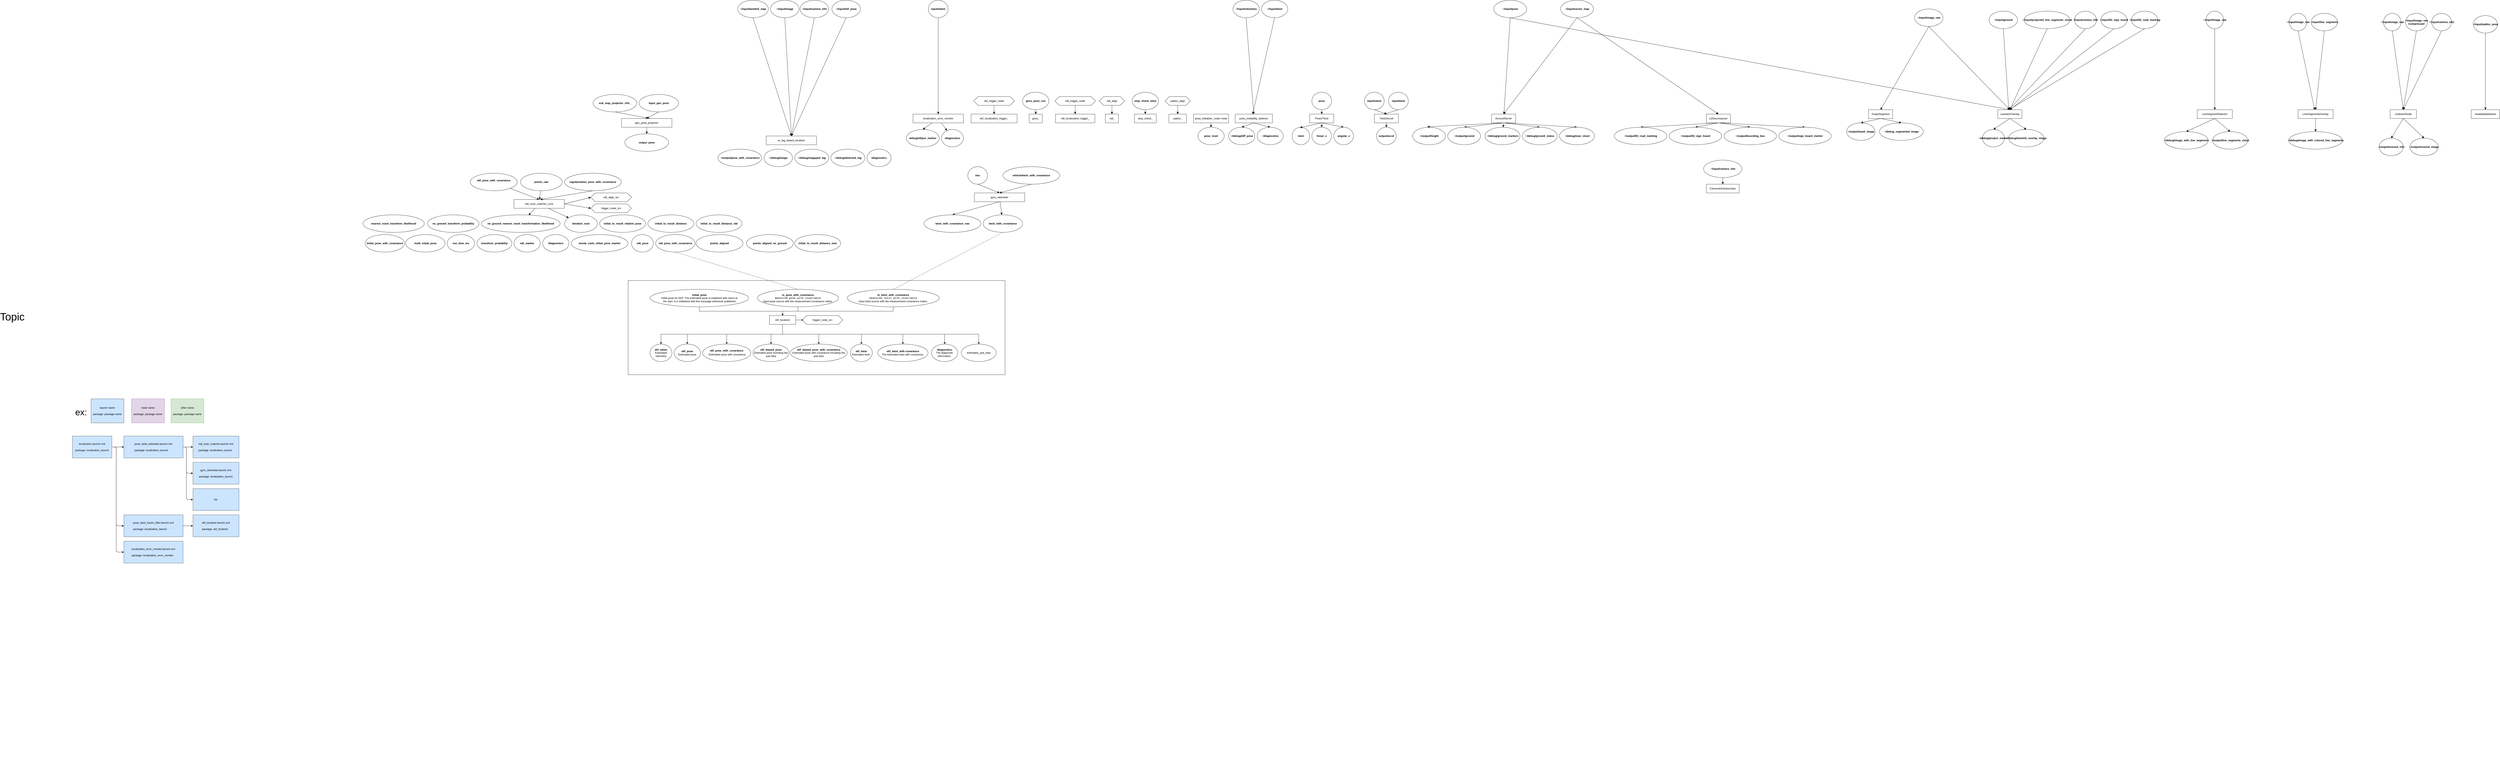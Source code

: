 <mxfile version="23.0.2" type="github" pages="2">
  <diagram name="Page-1" id="zHDBDDsMhPQAc9DJe7pO">
    <mxGraphModel dx="1619" dy="3105" grid="1" gridSize="10" guides="1" tooltips="1" connect="1" arrows="1" fold="1" page="1" pageScale="1" pageWidth="850" pageHeight="1100" math="0" shadow="0">
      <root>
        <mxCell id="0" />
        <mxCell id="1" parent="0" />
        <mxCell id="JSvuS2QysIrNOJd6ZCNf-12" value="" style="rounded=0;whiteSpace=wrap;html=1;fontSize=16;" vertex="1" parent="1">
          <mxGeometry x="2900" y="-110" width="1720" height="430" as="geometry" />
        </mxCell>
        <mxCell id="60LPqLSt3u5JCgxNXkzj-25" style="edgeStyle=orthogonalEdgeStyle;rounded=0;orthogonalLoop=1;jettySize=auto;html=1;exitX=0.5;exitY=1;exitDx=0;exitDy=0;" parent="1" source="60LPqLSt3u5JCgxNXkzj-1" target="60LPqLSt3u5JCgxNXkzj-6" edge="1">
          <mxGeometry relative="1" as="geometry" />
        </mxCell>
        <mxCell id="60LPqLSt3u5JCgxNXkzj-26" style="edgeStyle=orthogonalEdgeStyle;rounded=0;orthogonalLoop=1;jettySize=auto;html=1;exitX=0.5;exitY=1;exitDx=0;exitDy=0;entryX=0.5;entryY=0;entryDx=0;entryDy=0;" parent="1" source="60LPqLSt3u5JCgxNXkzj-1" target="60LPqLSt3u5JCgxNXkzj-5" edge="1">
          <mxGeometry relative="1" as="geometry" />
        </mxCell>
        <mxCell id="60LPqLSt3u5JCgxNXkzj-32" style="edgeStyle=orthogonalEdgeStyle;rounded=0;orthogonalLoop=1;jettySize=auto;html=1;exitX=0.5;exitY=1;exitDx=0;exitDy=0;" parent="1" source="60LPqLSt3u5JCgxNXkzj-1" target="60LPqLSt3u5JCgxNXkzj-4" edge="1">
          <mxGeometry relative="1" as="geometry" />
        </mxCell>
        <mxCell id="60LPqLSt3u5JCgxNXkzj-33" style="edgeStyle=orthogonalEdgeStyle;rounded=0;orthogonalLoop=1;jettySize=auto;html=1;exitX=0.5;exitY=1;exitDx=0;exitDy=0;entryX=0.5;entryY=0;entryDx=0;entryDy=0;" parent="1" source="60LPqLSt3u5JCgxNXkzj-1" target="60LPqLSt3u5JCgxNXkzj-3" edge="1">
          <mxGeometry relative="1" as="geometry">
            <mxPoint x="2900" y="250" as="targetPoint" />
          </mxGeometry>
        </mxCell>
        <mxCell id="60LPqLSt3u5JCgxNXkzj-34" style="edgeStyle=orthogonalEdgeStyle;rounded=0;orthogonalLoop=1;jettySize=auto;html=1;exitX=0.5;exitY=1;exitDx=0;exitDy=0;" parent="1" source="60LPqLSt3u5JCgxNXkzj-1" target="60LPqLSt3u5JCgxNXkzj-7" edge="1">
          <mxGeometry relative="1" as="geometry" />
        </mxCell>
        <mxCell id="60LPqLSt3u5JCgxNXkzj-35" style="edgeStyle=orthogonalEdgeStyle;rounded=0;orthogonalLoop=1;jettySize=auto;html=1;exitX=0.5;exitY=1;exitDx=0;exitDy=0;" parent="1" source="60LPqLSt3u5JCgxNXkzj-1" target="60LPqLSt3u5JCgxNXkzj-8" edge="1">
          <mxGeometry relative="1" as="geometry" />
        </mxCell>
        <mxCell id="60LPqLSt3u5JCgxNXkzj-36" style="edgeStyle=orthogonalEdgeStyle;rounded=0;orthogonalLoop=1;jettySize=auto;html=1;exitX=0.5;exitY=1;exitDx=0;exitDy=0;entryX=0.5;entryY=0;entryDx=0;entryDy=0;" parent="1" source="60LPqLSt3u5JCgxNXkzj-1" target="60LPqLSt3u5JCgxNXkzj-9" edge="1">
          <mxGeometry relative="1" as="geometry" />
        </mxCell>
        <mxCell id="60LPqLSt3u5JCgxNXkzj-37" style="edgeStyle=orthogonalEdgeStyle;rounded=0;orthogonalLoop=1;jettySize=auto;html=1;exitX=0.5;exitY=1;exitDx=0;exitDy=0;entryX=0.5;entryY=0;entryDx=0;entryDy=0;" parent="1" source="60LPqLSt3u5JCgxNXkzj-1" target="60LPqLSt3u5JCgxNXkzj-10" edge="1">
          <mxGeometry relative="1" as="geometry" />
        </mxCell>
        <mxCell id="60LPqLSt3u5JCgxNXkzj-40" style="edgeStyle=orthogonalEdgeStyle;rounded=0;orthogonalLoop=1;jettySize=auto;html=1;exitX=0.5;exitY=1;exitDx=0;exitDy=0;entryX=0.5;entryY=0;entryDx=0;entryDy=0;" parent="1" source="60LPqLSt3u5JCgxNXkzj-1" target="60LPqLSt3u5JCgxNXkzj-11" edge="1">
          <mxGeometry relative="1" as="geometry" />
        </mxCell>
        <mxCell id="60LPqLSt3u5JCgxNXkzj-1" value="ekf_localizer" style="rounded=0;whiteSpace=wrap;html=1;" parent="1" vertex="1">
          <mxGeometry x="3545" y="50" width="120" height="40" as="geometry" />
        </mxCell>
        <mxCell id="60LPqLSt3u5JCgxNXkzj-3" value="&lt;div&gt;&lt;b&gt;ekf_pose&lt;/b&gt;&lt;/div&gt;&lt;div&gt;Estimated pose&lt;/div&gt;" style="ellipse;whiteSpace=wrap;html=1;" parent="1" vertex="1">
          <mxGeometry x="3110" y="180" width="120" height="80" as="geometry" />
        </mxCell>
        <mxCell id="60LPqLSt3u5JCgxNXkzj-4" value="&lt;div&gt;&lt;b&gt;ekf_pose_with_covariance&lt;/b&gt;&lt;br&gt;&lt;table&gt;&lt;tbody&gt;&lt;tr&gt;&lt;td&gt;&lt;br&gt;&lt;/td&gt;&lt;td&gt;Estimated pose with covariance&lt;/td&gt;&lt;/tr&gt;&lt;/tbody&gt;&lt;/table&gt;&lt;/div&gt;" style="ellipse;whiteSpace=wrap;html=1;" parent="1" vertex="1">
          <mxGeometry x="3240" y="180" width="220" height="80" as="geometry" />
        </mxCell>
        <mxCell id="60LPqLSt3u5JCgxNXkzj-5" value="&lt;div&gt;&lt;b&gt;ekf_odom&lt;/b&gt;&lt;/div&gt;&lt;div&gt;Estimated odometry&lt;/div&gt;" style="ellipse;whiteSpace=wrap;html=1;" parent="1" vertex="1">
          <mxGeometry x="3000" y="180" width="100" height="80" as="geometry" />
        </mxCell>
        <mxCell id="60LPqLSt3u5JCgxNXkzj-6" value="&lt;div&gt;&lt;b&gt;ekf_twist&lt;/b&gt;&lt;br&gt;&lt;/div&gt;&lt;div&gt;Estimated twist.&lt;/div&gt;" style="ellipse;whiteSpace=wrap;html=1;" parent="1" vertex="1">
          <mxGeometry x="3914.41" y="180" width="100" height="80" as="geometry" />
        </mxCell>
        <mxCell id="60LPqLSt3u5JCgxNXkzj-7" value="&lt;div&gt;&lt;b&gt;ekf_twist_with covariance&lt;/b&gt;&lt;/div&gt;&lt;div&gt;The estimated twist with covariance.&lt;/div&gt;" style="ellipse;whiteSpace=wrap;html=1;" parent="1" vertex="1">
          <mxGeometry x="4038.82" y="180" width="230" height="80" as="geometry" />
        </mxCell>
        <mxCell id="60LPqLSt3u5JCgxNXkzj-8" value="estimated_yaw_bias" style="ellipse;whiteSpace=wrap;html=1;" parent="1" vertex="1">
          <mxGeometry x="4420" y="180" width="160" height="80" as="geometry" />
        </mxCell>
        <mxCell id="60LPqLSt3u5JCgxNXkzj-9" value="&lt;div&gt;&lt;b&gt;ekf_biased_pose&lt;/b&gt;&lt;/div&gt;&lt;div&gt;Estimated pose including the yaw bias&lt;/div&gt;" style="ellipse;whiteSpace=wrap;html=1;" parent="1" vertex="1">
          <mxGeometry x="3470" y="180" width="164.41" height="80" as="geometry" />
        </mxCell>
        <mxCell id="60LPqLSt3u5JCgxNXkzj-10" value="&lt;div&gt;&lt;b&gt;ekf_biased_pose_with_covariance&lt;/b&gt;&lt;/div&gt;&lt;div&gt;Estimated pose with covariance including the yaw bias&lt;/div&gt;" style="ellipse;whiteSpace=wrap;html=1;" parent="1" vertex="1">
          <mxGeometry x="3640" y="180" width="260" height="80" as="geometry" />
        </mxCell>
        <mxCell id="60LPqLSt3u5JCgxNXkzj-11" value="&lt;div&gt;&lt;b&gt;/diagnostics&lt;/b&gt;&lt;/div&gt;&lt;div&gt;The diagnostic information.&lt;/div&gt;" style="ellipse;whiteSpace=wrap;html=1;" parent="1" vertex="1">
          <mxGeometry x="4284.41" y="180" width="120" height="80" as="geometry" />
        </mxCell>
        <mxCell id="60LPqLSt3u5JCgxNXkzj-39" style="edgeStyle=orthogonalEdgeStyle;rounded=0;orthogonalLoop=1;jettySize=auto;html=1;exitX=0.5;exitY=1;exitDx=0;exitDy=0;entryX=0.5;entryY=0;entryDx=0;entryDy=0;" parent="1" source="60LPqLSt3u5JCgxNXkzj-12" target="60LPqLSt3u5JCgxNXkzj-1" edge="1">
          <mxGeometry relative="1" as="geometry" />
        </mxCell>
        <mxCell id="60LPqLSt3u5JCgxNXkzj-12" value="&lt;div&gt;&lt;b&gt;initial_pose&lt;/b&gt;&lt;/div&gt;&lt;div&gt;Initial pose for EKF. The estimated pose is initialized with zeros at &lt;br&gt;the start. It is initialized with this message whenever published&lt;/div&gt;" style="ellipse;whiteSpace=wrap;html=1;" parent="1" vertex="1">
          <mxGeometry x="3000" y="-70" width="450" height="80" as="geometry" />
        </mxCell>
        <mxCell id="60LPqLSt3u5JCgxNXkzj-27" style="edgeStyle=orthogonalEdgeStyle;rounded=0;orthogonalLoop=1;jettySize=auto;html=1;exitX=0.5;exitY=1;exitDx=0;exitDy=0;entryX=0.5;entryY=0;entryDx=0;entryDy=0;" parent="1" source="60LPqLSt3u5JCgxNXkzj-13" target="60LPqLSt3u5JCgxNXkzj-1" edge="1">
          <mxGeometry relative="1" as="geometry" />
        </mxCell>
        <mxCell id="60LPqLSt3u5JCgxNXkzj-13" value="&lt;div&gt;&lt;b&gt;in_pose_with_covariance&lt;/b&gt;&lt;/div&gt;&lt;div&gt;&lt;code&gt;measured_pose_with_covariance&lt;/code&gt;&lt;/div&gt;&lt;div&gt;Input pose source with the measurement covariance matrix.&lt;/div&gt;" style="ellipse;whiteSpace=wrap;html=1;" parent="1" vertex="1">
          <mxGeometry x="3490" y="-70" width="370" height="80" as="geometry" />
        </mxCell>
        <mxCell id="60LPqLSt3u5JCgxNXkzj-30" style="edgeStyle=orthogonalEdgeStyle;rounded=0;orthogonalLoop=1;jettySize=auto;html=1;exitX=0.5;exitY=1;exitDx=0;exitDy=0;entryX=0.5;entryY=0;entryDx=0;entryDy=0;" parent="1" source="60LPqLSt3u5JCgxNXkzj-14" target="60LPqLSt3u5JCgxNXkzj-1" edge="1">
          <mxGeometry relative="1" as="geometry" />
        </mxCell>
        <mxCell id="60LPqLSt3u5JCgxNXkzj-14" value="&lt;div&gt;&lt;b&gt;in_twist_with_covariance&lt;/b&gt;&lt;/div&gt;&lt;div&gt;&lt;code&gt;measured_twist_with_covariance&lt;/code&gt;&lt;/div&gt;&lt;div&gt;Input twist source with the measurement covariance matrix.&lt;/div&gt;" style="ellipse;whiteSpace=wrap;html=1;" parent="1" vertex="1">
          <mxGeometry x="3900" y="-70" width="420" height="80" as="geometry" />
        </mxCell>
        <mxCell id="60LPqLSt3u5JCgxNXkzj-21" value="" style="endArrow=classic;html=1;rounded=0;exitX=1;exitY=0.5;exitDx=0;exitDy=0;entryX=0;entryY=0.5;entryDx=0;entryDy=0;" parent="1" source="60LPqLSt3u5JCgxNXkzj-1" edge="1">
          <mxGeometry width="50" height="50" relative="1" as="geometry">
            <mxPoint x="3880" y="90" as="sourcePoint" />
            <mxPoint x="3700" y="70" as="targetPoint" />
          </mxGeometry>
        </mxCell>
        <mxCell id="60LPqLSt3u5JCgxNXkzj-41" value="localization.launch.xml&lt;br&gt;&lt;br&gt;&lt;div&gt;&lt;span&gt;package: localization&lt;/span&gt;&lt;span&gt;_launch&lt;/span&gt;&lt;/div&gt;" style="rounded=0;whiteSpace=wrap;html=1;fillColor=#cce5ff;strokeColor=#36393d;fontColor=#0A0A0A;verticalAlign=middle;align=center;" parent="1" vertex="1">
          <mxGeometry x="364.41" y="600" width="180" height="100" as="geometry" />
        </mxCell>
        <mxCell id="60LPqLSt3u5JCgxNXkzj-42" value="" style="endArrow=classic;html=1;exitX=1;exitY=0.5;exitDx=0;exitDy=0;entryX=0;entryY=0.5;entryDx=0;entryDy=0;" parent="1" source="60LPqLSt3u5JCgxNXkzj-41" target="60LPqLSt3u5JCgxNXkzj-46" edge="1">
          <mxGeometry width="50" height="50" relative="1" as="geometry">
            <mxPoint x="514.41" y="660" as="sourcePoint" />
            <mxPoint x="594.41" y="660" as="targetPoint" />
            <Array as="points">
              <mxPoint x="564.41" y="650" />
            </Array>
          </mxGeometry>
        </mxCell>
        <mxCell id="60LPqLSt3u5JCgxNXkzj-43" style="edgeStyle=orthogonalEdgeStyle;rounded=0;orthogonalLoop=1;jettySize=auto;html=1;" parent="1" source="60LPqLSt3u5JCgxNXkzj-46" target="60LPqLSt3u5JCgxNXkzj-56" edge="1">
          <mxGeometry relative="1" as="geometry" />
        </mxCell>
        <mxCell id="60LPqLSt3u5JCgxNXkzj-44" style="edgeStyle=orthogonalEdgeStyle;rounded=1;orthogonalLoop=1;jettySize=auto;html=1;entryX=0;entryY=0.5;entryDx=0;entryDy=0;" parent="1" source="60LPqLSt3u5JCgxNXkzj-46" target="60LPqLSt3u5JCgxNXkzj-57" edge="1">
          <mxGeometry relative="1" as="geometry">
            <Array as="points">
              <mxPoint x="884.41" y="650" />
              <mxPoint x="884.41" y="770" />
            </Array>
          </mxGeometry>
        </mxCell>
        <mxCell id="60LPqLSt3u5JCgxNXkzj-45" style="edgeStyle=orthogonalEdgeStyle;rounded=1;orthogonalLoop=1;jettySize=auto;html=1;entryX=0;entryY=0.5;entryDx=0;entryDy=0;" parent="1" source="60LPqLSt3u5JCgxNXkzj-46" target="60LPqLSt3u5JCgxNXkzj-60" edge="1">
          <mxGeometry relative="1" as="geometry">
            <Array as="points">
              <mxPoint x="884.41" y="650" />
              <mxPoint x="884.41" y="890" />
            </Array>
          </mxGeometry>
        </mxCell>
        <mxCell id="60LPqLSt3u5JCgxNXkzj-46" value="pose_twist_estimator.launch.xml&lt;br&gt;&lt;br&gt;&lt;div style=&quot;text-align: left&quot;&gt;&lt;span&gt;package: localization_launch&lt;/span&gt;&lt;/div&gt;" style="rounded=0;whiteSpace=wrap;html=1;fillColor=#cce5ff;strokeColor=#36393d;fontColor=#000000;" parent="1" vertex="1">
          <mxGeometry x="599.41" y="600" width="270" height="100" as="geometry" />
        </mxCell>
        <mxCell id="60LPqLSt3u5JCgxNXkzj-47" style="edgeStyle=none;rounded=0;orthogonalLoop=1;jettySize=auto;html=1;entryX=1;entryY=0.5;entryDx=0;entryDy=0;" parent="1" edge="1">
          <mxGeometry relative="1" as="geometry">
            <mxPoint x="1564.41" y="1035" as="sourcePoint" />
            <mxPoint x="1564.41" y="1035" as="targetPoint" />
          </mxGeometry>
        </mxCell>
        <mxCell id="60LPqLSt3u5JCgxNXkzj-48" value="launch name&lt;br&gt;&lt;br&gt;&lt;div style=&quot;text-align: left&quot;&gt;&lt;span&gt;package: package name&lt;/span&gt;&lt;/div&gt;" style="rounded=0;whiteSpace=wrap;html=1;fillColor=#cce5ff;strokeColor=#36393d;fontColor=#000000;" parent="1" vertex="1">
          <mxGeometry x="449.41" y="430" width="150" height="110" as="geometry" />
        </mxCell>
        <mxCell id="60LPqLSt3u5JCgxNXkzj-49" value="ex:" style="text;html=1;strokeColor=none;fillColor=none;align=center;verticalAlign=middle;whiteSpace=wrap;rounded=0;fontSize=40;" parent="1" vertex="1">
          <mxGeometry x="384.41" y="480" width="40" height="20" as="geometry" />
        </mxCell>
        <mxCell id="60LPqLSt3u5JCgxNXkzj-50" value="node name&lt;br&gt;&lt;br&gt;&lt;div style=&quot;text-align: left&quot;&gt;&lt;span&gt;package: package name&lt;/span&gt;&lt;/div&gt;" style="rounded=0;whiteSpace=wrap;html=1;fillColor=#e1d5e7;strokeColor=#9673a6;fontColor=#000000;" parent="1" vertex="1">
          <mxGeometry x="634.41" y="430" width="150" height="110" as="geometry" />
        </mxCell>
        <mxCell id="60LPqLSt3u5JCgxNXkzj-51" value="other name&lt;br&gt;&lt;br&gt;&lt;div style=&quot;text-align: left&quot;&gt;&lt;span&gt;package: package name&lt;/span&gt;&lt;/div&gt;" style="rounded=0;whiteSpace=wrap;html=1;fillColor=#d5e8d4;strokeColor=#82b366;fontColor=#000000;" parent="1" vertex="1">
          <mxGeometry x="814.41" y="430" width="150" height="110" as="geometry" />
        </mxCell>
        <mxCell id="60LPqLSt3u5JCgxNXkzj-52" value="pose_twist_fusion_filter.launch.xml&lt;br&gt;&lt;br&gt;&lt;div style=&quot;text-align: left&quot;&gt;&lt;span&gt;package: localization_launch&lt;/span&gt;&lt;/div&gt;" style="rounded=0;whiteSpace=wrap;html=1;fillColor=#cce5ff;strokeColor=#36393d;fontColor=#000000;" parent="1" vertex="1">
          <mxGeometry x="599.41" y="960" width="270" height="100" as="geometry" />
        </mxCell>
        <mxCell id="60LPqLSt3u5JCgxNXkzj-53" value="" style="endArrow=classic;html=1;exitX=1;exitY=0.5;exitDx=0;exitDy=0;entryX=0;entryY=0.5;entryDx=0;entryDy=0;" parent="1" source="60LPqLSt3u5JCgxNXkzj-41" target="60LPqLSt3u5JCgxNXkzj-52" edge="1">
          <mxGeometry width="50" height="50" relative="1" as="geometry">
            <mxPoint x="554.41" y="660" as="sourcePoint" />
            <mxPoint x="594.41" y="900" as="targetPoint" />
            <Array as="points">
              <mxPoint x="564.41" y="650" />
              <mxPoint x="564.41" y="1010" />
            </Array>
          </mxGeometry>
        </mxCell>
        <mxCell id="60LPqLSt3u5JCgxNXkzj-54" value="localization_error_monitor.launch.xml&lt;br&gt;&lt;br&gt;&lt;div style=&quot;text-align: left&quot;&gt;&lt;span&gt;package: localization_error_monitor&lt;/span&gt;&lt;/div&gt;" style="rounded=0;whiteSpace=wrap;html=1;fillColor=#cce5ff;strokeColor=#36393d;fontColor=#000000;" parent="1" vertex="1">
          <mxGeometry x="599.41" y="1080" width="270" height="100" as="geometry" />
        </mxCell>
        <mxCell id="60LPqLSt3u5JCgxNXkzj-55" value="" style="endArrow=classic;html=1;exitX=1;exitY=0.5;exitDx=0;exitDy=0;entryX=0;entryY=0.5;entryDx=0;entryDy=0;" parent="1" source="60LPqLSt3u5JCgxNXkzj-41" target="60LPqLSt3u5JCgxNXkzj-54" edge="1">
          <mxGeometry width="50" height="50" relative="1" as="geometry">
            <mxPoint x="554.41" y="660" as="sourcePoint" />
            <mxPoint x="594.41" y="1020" as="targetPoint" />
            <Array as="points">
              <mxPoint x="564.41" y="650" />
              <mxPoint x="564.41" y="1130" />
            </Array>
          </mxGeometry>
        </mxCell>
        <mxCell id="60LPqLSt3u5JCgxNXkzj-56" value="ndt_scan_matcher.launch.xml&lt;br&gt;&lt;br&gt;&lt;div style=&quot;text-align: left&quot;&gt;package: localization&lt;span style=&quot;border-color: var(--border-color); color: rgb(10, 10, 10); text-align: center;&quot;&gt;_launch&lt;/span&gt;&lt;br&gt;&lt;/div&gt;" style="rounded=0;whiteSpace=wrap;html=1;fillColor=#cce5ff;strokeColor=#36393d;fontColor=#000000;" parent="1" vertex="1">
          <mxGeometry x="914.41" y="600" width="210" height="100" as="geometry" />
        </mxCell>
        <mxCell id="60LPqLSt3u5JCgxNXkzj-57" value="gyro_odometer.launch.xml&lt;br&gt;&lt;br&gt;&lt;div style=&quot;text-align: left&quot;&gt;package: localization&lt;span style=&quot;border-color: var(--border-color); color: rgb(10, 10, 10); text-align: center;&quot;&gt;_launch&lt;/span&gt;&lt;br&gt;&lt;/div&gt;" style="rounded=0;whiteSpace=wrap;html=1;fillColor=#cce5ff;strokeColor=#36393d;fontColor=#000000;" parent="1" vertex="1">
          <mxGeometry x="914.41" y="720" width="210" height="100" as="geometry" />
        </mxCell>
        <mxCell id="60LPqLSt3u5JCgxNXkzj-58" value="ekf_localizer.launch.xml&lt;br&gt;&lt;br&gt;&lt;div style=&quot;text-align: left&quot;&gt;&lt;span&gt;package: ekf_localizer&lt;/span&gt;&lt;/div&gt;" style="rounded=0;whiteSpace=wrap;html=1;fillColor=#cce5ff;strokeColor=#36393d;fontColor=#000000;" parent="1" vertex="1">
          <mxGeometry x="914.41" y="960" width="210" height="100" as="geometry" />
        </mxCell>
        <mxCell id="60LPqLSt3u5JCgxNXkzj-59" value="" style="edgeStyle=orthogonalEdgeStyle;rounded=0;orthogonalLoop=1;jettySize=auto;html=1;exitX=1;exitY=0.5;exitDx=0;exitDy=0;" parent="1" source="60LPqLSt3u5JCgxNXkzj-52" target="60LPqLSt3u5JCgxNXkzj-58" edge="1">
          <mxGeometry relative="1" as="geometry">
            <mxPoint x="879.41" y="980" as="sourcePoint" />
            <mxPoint x="909.41" y="1090" as="targetPoint" />
          </mxGeometry>
        </mxCell>
        <mxCell id="60LPqLSt3u5JCgxNXkzj-60" value="etc" style="rounded=0;whiteSpace=wrap;html=1;fillColor=#cce5ff;strokeColor=#36393d;fontColor=#000000;" parent="1" vertex="1">
          <mxGeometry x="914.41" y="840" width="210" height="100" as="geometry" />
        </mxCell>
        <mxCell id="60LPqLSt3u5JCgxNXkzj-62" value="&lt;font style=&quot;font-size: 48px;&quot;&gt;Topic&lt;/font&gt;" style="text;html=1;strokeColor=none;fillColor=none;align=center;verticalAlign=middle;whiteSpace=wrap;rounded=0;" parent="1" vertex="1">
          <mxGeometry x="60" y="40" width="60" height="30" as="geometry" />
        </mxCell>
        <mxCell id="6inw4DEWw8KFvmbngHgv-1" value="trigger_node_srv" style="shape=hexagon;perimeter=hexagonPerimeter2;whiteSpace=wrap;html=1;fixedSize=1;" parent="1" vertex="1">
          <mxGeometry x="3694.41" y="50" width="185.59" height="40" as="geometry" />
        </mxCell>
        <mxCell id="6inw4DEWw8KFvmbngHgv-2" value="" style="shape=image;verticalLabelPosition=bottom;labelBackgroundColor=default;verticalAlign=top;aspect=fixed;imageAspect=0;image=https://autowarefoundation.github.io/autoware.universe/main/system/default_ad_api/document/images/localization.drawio.svg;" parent="1" vertex="1">
          <mxGeometry x="44.2" y="1280" width="1256" height="821" as="geometry" />
        </mxCell>
        <mxCell id="AgHwqawj7xp1atzQ8arq-38" value="" style="edgeStyle=none;curved=1;rounded=0;orthogonalLoop=1;jettySize=auto;html=1;fontSize=12;startSize=8;endSize=8;entryX=0;entryY=0.5;entryDx=0;entryDy=0;" parent="1" target="AgHwqawj7xp1atzQ8arq-37" edge="1">
          <mxGeometry relative="1" as="geometry">
            <mxPoint x="2610" y="-460" as="sourcePoint" />
          </mxGeometry>
        </mxCell>
        <mxCell id="AgHwqawj7xp1atzQ8arq-39" value="" style="edgeStyle=none;curved=1;rounded=0;orthogonalLoop=1;jettySize=auto;html=1;fontSize=12;startSize=8;endSize=8;exitX=1;exitY=0.5;exitDx=0;exitDy=0;entryX=0;entryY=0.5;entryDx=0;entryDy=0;" parent="1" source="AgHwqawj7xp1atzQ8arq-4" target="AgHwqawj7xp1atzQ8arq-36" edge="1">
          <mxGeometry relative="1" as="geometry">
            <mxPoint x="2620" y="-470" as="sourcePoint" />
            <mxPoint x="2736.134" y="-486.164" as="targetPoint" />
          </mxGeometry>
        </mxCell>
        <mxCell id="AgHwqawj7xp1atzQ8arq-41" value="" style="edgeStyle=none;curved=1;rounded=0;orthogonalLoop=1;jettySize=auto;html=1;fontSize=12;startSize=8;endSize=8;" parent="1" source="AgHwqawj7xp1atzQ8arq-4" target="AgHwqawj7xp1atzQ8arq-24" edge="1">
          <mxGeometry relative="1" as="geometry" />
        </mxCell>
        <mxCell id="AgHwqawj7xp1atzQ8arq-42" value="" style="edgeStyle=none;curved=1;rounded=0;orthogonalLoop=1;jettySize=auto;html=1;fontSize=12;startSize=8;endSize=8;" parent="1" source="AgHwqawj7xp1atzQ8arq-4" target="AgHwqawj7xp1atzQ8arq-25" edge="1">
          <mxGeometry relative="1" as="geometry" />
        </mxCell>
        <mxCell id="AgHwqawj7xp1atzQ8arq-4" value="ndt_scan_matcher_core" style="rounded=0;whiteSpace=wrap;html=1;" parent="1" vertex="1">
          <mxGeometry x="2379.19" y="-480" width="230" height="40" as="geometry" />
        </mxCell>
        <mxCell id="AgHwqawj7xp1atzQ8arq-6" value="" style="edgeStyle=none;curved=1;rounded=0;orthogonalLoop=1;jettySize=auto;html=1;fontSize=12;startSize=8;endSize=8;entryX=0.5;entryY=0;entryDx=0;entryDy=0;" parent="1" source="AgHwqawj7xp1atzQ8arq-5" target="AgHwqawj7xp1atzQ8arq-4" edge="1">
          <mxGeometry relative="1" as="geometry" />
        </mxCell>
        <mxCell id="AgHwqawj7xp1atzQ8arq-5" value="&lt;b&gt;ekf_pose_with_covariance&lt;/b&gt;&lt;div&gt;&lt;b&gt;&lt;br&gt;&lt;/b&gt;&lt;/div&gt;" style="ellipse;whiteSpace=wrap;html=1;" parent="1" vertex="1">
          <mxGeometry x="2180" y="-600" width="214.2" height="80" as="geometry" />
        </mxCell>
        <mxCell id="AgHwqawj7xp1atzQ8arq-9" value="" style="edgeStyle=none;curved=1;rounded=0;orthogonalLoop=1;jettySize=auto;html=1;fontSize=12;startSize=8;endSize=8;" parent="1" source="AgHwqawj7xp1atzQ8arq-7" target="AgHwqawj7xp1atzQ8arq-4" edge="1">
          <mxGeometry relative="1" as="geometry" />
        </mxCell>
        <mxCell id="AgHwqawj7xp1atzQ8arq-7" value="&lt;b&gt;points_raw&lt;/b&gt;" style="ellipse;whiteSpace=wrap;html=1;" parent="1" vertex="1">
          <mxGeometry x="2409.19" y="-600" width="190" height="80" as="geometry" />
        </mxCell>
        <mxCell id="AgHwqawj7xp1atzQ8arq-13" style="edgeStyle=none;curved=1;rounded=0;orthogonalLoop=1;jettySize=auto;html=1;exitX=0.5;exitY=1;exitDx=0;exitDy=0;fontSize=12;startSize=8;endSize=8;" parent="1" source="AgHwqawj7xp1atzQ8arq-10" edge="1">
          <mxGeometry relative="1" as="geometry">
            <mxPoint x="2499.19" y="-480" as="targetPoint" />
          </mxGeometry>
        </mxCell>
        <mxCell id="AgHwqawj7xp1atzQ8arq-10" value="&lt;b&gt;regularization_pose_with_covariance&lt;/b&gt;" style="ellipse;whiteSpace=wrap;html=1;" parent="1" vertex="1">
          <mxGeometry x="2609.19" y="-600" width="260" height="80" as="geometry" />
        </mxCell>
        <mxCell id="AgHwqawj7xp1atzQ8arq-14" value="&lt;b&gt;points_aligned&lt;/b&gt;" style="ellipse;whiteSpace=wrap;html=1;" parent="1" vertex="1">
          <mxGeometry x="3210" y="-320" width="214.2" height="80" as="geometry" />
        </mxCell>
        <mxCell id="AgHwqawj7xp1atzQ8arq-15" value="&lt;b&gt;points_aligned_no_ground&lt;/b&gt;" style="ellipse;whiteSpace=wrap;html=1;" parent="1" vertex="1">
          <mxGeometry x="3440" y="-320" width="214.2" height="80" as="geometry" />
        </mxCell>
        <mxCell id="AgHwqawj7xp1atzQ8arq-16" value="&lt;b&gt;ndt_pose&lt;/b&gt;" style="ellipse;whiteSpace=wrap;html=1;" parent="1" vertex="1">
          <mxGeometry x="2915.59" y="-320" width="100" height="80" as="geometry" />
        </mxCell>
        <mxCell id="AgHwqawj7xp1atzQ8arq-17" value="&lt;b&gt;ndt_pose_with_covariance&lt;/b&gt;" style="ellipse;whiteSpace=wrap;html=1;" parent="1" vertex="1">
          <mxGeometry x="3025.59" y="-320" width="180" height="80" as="geometry" />
        </mxCell>
        <mxCell id="AgHwqawj7xp1atzQ8arq-18" value="&lt;b&gt;initial_pose_with_covariance&lt;/b&gt;" style="ellipse;whiteSpace=wrap;html=1;" parent="1" vertex="1">
          <mxGeometry x="1700" y="-320" width="180" height="80" as="geometry" />
        </mxCell>
        <mxCell id="AgHwqawj7xp1atzQ8arq-19" value="&lt;b&gt;multi_initial_pose&lt;/b&gt;" style="ellipse;whiteSpace=wrap;html=1;" parent="1" vertex="1">
          <mxGeometry x="1885" y="-320" width="180" height="80" as="geometry" />
        </mxCell>
        <mxCell id="AgHwqawj7xp1atzQ8arq-20" value="&lt;b&gt;exe_time_ms&lt;/b&gt;" style="ellipse;whiteSpace=wrap;html=1;" parent="1" vertex="1">
          <mxGeometry x="2074.41" y="-320" width="125.59" height="80" as="geometry" />
        </mxCell>
        <mxCell id="AgHwqawj7xp1atzQ8arq-21" value="&lt;b&gt;nearest_voxel_transform_likelihood&lt;/b&gt;" style="ellipse;whiteSpace=wrap;html=1;" parent="1" vertex="1">
          <mxGeometry x="1690" y="-410" width="280" height="80" as="geometry" />
        </mxCell>
        <mxCell id="AgHwqawj7xp1atzQ8arq-22" value="&lt;b&gt;transform_probablity&lt;/b&gt;" style="ellipse;whiteSpace=wrap;html=1;" parent="1" vertex="1">
          <mxGeometry x="2210" y="-320" width="160" height="80" as="geometry" />
        </mxCell>
        <mxCell id="AgHwqawj7xp1atzQ8arq-23" value="&lt;b&gt;no_ground_transform_probablity&lt;/b&gt;" style="ellipse;whiteSpace=wrap;html=1;" parent="1" vertex="1">
          <mxGeometry x="1985" y="-410" width="235" height="80" as="geometry" />
        </mxCell>
        <mxCell id="AgHwqawj7xp1atzQ8arq-24" value="&lt;b&gt;no_ground_&lt;/b&gt;&lt;b&gt;nearest_voxel_transformation_likelihood&lt;/b&gt;" style="ellipse;whiteSpace=wrap;html=1;" parent="1" vertex="1">
          <mxGeometry x="2230" y="-410" width="360" height="80" as="geometry" />
        </mxCell>
        <mxCell id="AgHwqawj7xp1atzQ8arq-25" value="&lt;b&gt;iteration_num&lt;br&gt;&lt;/b&gt;" style="ellipse;whiteSpace=wrap;html=1;" parent="1" vertex="1">
          <mxGeometry x="2610" y="-410" width="150" height="80" as="geometry" />
        </mxCell>
        <mxCell id="AgHwqawj7xp1atzQ8arq-26" value="&lt;b&gt;initial_to_result_relative_pose&lt;br&gt;&lt;/b&gt;" style="ellipse;whiteSpace=wrap;html=1;" parent="1" vertex="1">
          <mxGeometry x="2770" y="-410" width="210" height="80" as="geometry" />
        </mxCell>
        <mxCell id="AgHwqawj7xp1atzQ8arq-27" value="&lt;b&gt;initial_to_result_distance&lt;br&gt;&lt;/b&gt;" style="ellipse;whiteSpace=wrap;html=1;" parent="1" vertex="1">
          <mxGeometry x="2990" y="-410" width="210" height="80" as="geometry" />
        </mxCell>
        <mxCell id="AgHwqawj7xp1atzQ8arq-28" value="&lt;b&gt;initial_to_result_distance_old&lt;br&gt;&lt;/b&gt;" style="ellipse;whiteSpace=wrap;html=1;" parent="1" vertex="1">
          <mxGeometry x="3210" y="-410" width="210" height="80" as="geometry" />
        </mxCell>
        <mxCell id="AgHwqawj7xp1atzQ8arq-29" value="&lt;b&gt;initial_to_result_distance_new&lt;br&gt;&lt;/b&gt;" style="ellipse;whiteSpace=wrap;html=1;" parent="1" vertex="1">
          <mxGeometry x="3660" y="-320" width="210" height="80" as="geometry" />
        </mxCell>
        <mxCell id="AgHwqawj7xp1atzQ8arq-30" value="&lt;b&gt;ndt_marker&lt;/b&gt;" style="ellipse;whiteSpace=wrap;html=1;" parent="1" vertex="1">
          <mxGeometry x="2379.19" y="-320" width="120" height="80" as="geometry" />
        </mxCell>
        <mxCell id="AgHwqawj7xp1atzQ8arq-31" value="&lt;b&gt;/diagnostics&lt;/b&gt;" style="ellipse;whiteSpace=wrap;html=1;" parent="1" vertex="1">
          <mxGeometry x="2510" y="-320" width="120" height="80" as="geometry" />
        </mxCell>
        <mxCell id="AgHwqawj7xp1atzQ8arq-32" value="&lt;b&gt;monte_carlo_initial_pose_marker&lt;/b&gt;" style="ellipse;whiteSpace=wrap;html=1;" parent="1" vertex="1">
          <mxGeometry x="2640" y="-320" width="260" height="80" as="geometry" />
        </mxCell>
        <mxCell id="AgHwqawj7xp1atzQ8arq-33" value="&amp;nbsp;" style="text;whiteSpace=wrap;html=1;fontSize=16;" parent="1" vertex="1">
          <mxGeometry x="3870" y="20" width="40" height="40" as="geometry" />
        </mxCell>
        <mxCell id="AgHwqawj7xp1atzQ8arq-36" value="ndt_align_srv" style="shape=hexagon;perimeter=hexagonPerimeter2;whiteSpace=wrap;html=1;fixedSize=1;" parent="1" vertex="1">
          <mxGeometry x="2730" y="-510" width="185.59" height="40" as="geometry" />
        </mxCell>
        <mxCell id="AgHwqawj7xp1atzQ8arq-37" value="trigger_node_srv" style="shape=hexagon;perimeter=hexagonPerimeter2;whiteSpace=wrap;html=1;fixedSize=1;" parent="1" vertex="1">
          <mxGeometry x="2730" y="-460" width="185.59" height="40" as="geometry" />
        </mxCell>
        <mxCell id="AgHwqawj7xp1atzQ8arq-40" value="&amp;nbsp;" style="text;whiteSpace=wrap;html=1;fontSize=16;" parent="1" vertex="1">
          <mxGeometry x="2300" width="40" height="40" as="geometry" />
        </mxCell>
        <mxCell id="AgHwqawj7xp1atzQ8arq-47" style="edgeStyle=none;curved=1;rounded=0;orthogonalLoop=1;jettySize=auto;html=1;exitX=0.5;exitY=1;exitDx=0;exitDy=0;entryX=0.5;entryY=0;entryDx=0;entryDy=0;fontSize=12;startSize=8;endSize=8;" parent="1" source="AgHwqawj7xp1atzQ8arq-44" target="AgHwqawj7xp1atzQ8arq-45" edge="1">
          <mxGeometry relative="1" as="geometry" />
        </mxCell>
        <mxCell id="JSvuS2QysIrNOJd6ZCNf-5" value="" style="edgeStyle=none;curved=1;rounded=0;orthogonalLoop=1;jettySize=auto;html=1;fontSize=12;startSize=8;endSize=8;" edge="1" parent="1" source="AgHwqawj7xp1atzQ8arq-44" target="JSvuS2QysIrNOJd6ZCNf-4">
          <mxGeometry relative="1" as="geometry" />
        </mxCell>
        <mxCell id="AgHwqawj7xp1atzQ8arq-44" value="gyro_odometer" style="rounded=0;whiteSpace=wrap;html=1;" parent="1" vertex="1">
          <mxGeometry x="4480" y="-510" width="230" height="40" as="geometry" />
        </mxCell>
        <mxCell id="AgHwqawj7xp1atzQ8arq-45" value="&lt;b&gt;twist_with_covariance_raw&lt;/b&gt;" style="ellipse;whiteSpace=wrap;html=1;" parent="1" vertex="1">
          <mxGeometry x="4250" y="-410" width="260" height="80" as="geometry" />
        </mxCell>
        <mxCell id="JSvuS2QysIrNOJd6ZCNf-6" style="edgeStyle=none;curved=1;rounded=0;orthogonalLoop=1;jettySize=auto;html=1;exitX=0.5;exitY=1;exitDx=0;exitDy=0;entryX=0.5;entryY=0;entryDx=0;entryDy=0;fontSize=12;startSize=8;endSize=8;" edge="1" parent="1" source="JSvuS2QysIrNOJd6ZCNf-1" target="AgHwqawj7xp1atzQ8arq-44">
          <mxGeometry relative="1" as="geometry" />
        </mxCell>
        <mxCell id="JSvuS2QysIrNOJd6ZCNf-1" value="&lt;b&gt;vehicle/twist_with_covariance&lt;/b&gt;" style="ellipse;whiteSpace=wrap;html=1;" vertex="1" parent="1">
          <mxGeometry x="4610" y="-630" width="260" height="80" as="geometry" />
        </mxCell>
        <mxCell id="JSvuS2QysIrNOJd6ZCNf-7" style="edgeStyle=none;curved=1;rounded=0;orthogonalLoop=1;jettySize=auto;html=1;exitX=0.5;exitY=1;exitDx=0;exitDy=0;entryX=0.5;entryY=0;entryDx=0;entryDy=0;fontSize=12;startSize=8;endSize=8;" edge="1" parent="1" source="JSvuS2QysIrNOJd6ZCNf-2" target="AgHwqawj7xp1atzQ8arq-44">
          <mxGeometry relative="1" as="geometry" />
        </mxCell>
        <mxCell id="JSvuS2QysIrNOJd6ZCNf-2" value="&lt;b&gt;imu&lt;/b&gt;" style="ellipse;whiteSpace=wrap;html=1;" vertex="1" parent="1">
          <mxGeometry x="4450" y="-630" width="90" height="80" as="geometry" />
        </mxCell>
        <mxCell id="JSvuS2QysIrNOJd6ZCNf-4" value="&lt;b&gt;twist_with_covariance&lt;/b&gt;" style="ellipse;whiteSpace=wrap;html=1;" vertex="1" parent="1">
          <mxGeometry x="4520" y="-410" width="180" height="80" as="geometry" />
        </mxCell>
        <mxCell id="JSvuS2QysIrNOJd6ZCNf-11" value="" style="endArrow=none;dashed=1;html=1;dashPattern=1 3;strokeWidth=2;rounded=0;fontSize=12;startSize=8;endSize=8;curved=1;entryX=0.5;entryY=1;entryDx=0;entryDy=0;exitX=0.5;exitY=0;exitDx=0;exitDy=0;" edge="1" parent="1" source="60LPqLSt3u5JCgxNXkzj-14" target="JSvuS2QysIrNOJd6ZCNf-4">
          <mxGeometry width="50" height="50" relative="1" as="geometry">
            <mxPoint x="4110" y="-100" as="sourcePoint" />
            <mxPoint x="4540" y="-170" as="targetPoint" />
          </mxGeometry>
        </mxCell>
        <mxCell id="JSvuS2QysIrNOJd6ZCNf-15" value="" style="endArrow=none;dashed=1;html=1;dashPattern=1 3;strokeWidth=2;rounded=0;fontSize=12;startSize=8;endSize=8;curved=1;exitX=0.5;exitY=1;exitDx=0;exitDy=0;entryX=0.5;entryY=0;entryDx=0;entryDy=0;" edge="1" parent="1" source="AgHwqawj7xp1atzQ8arq-17" target="60LPqLSt3u5JCgxNXkzj-13">
          <mxGeometry width="50" height="50" relative="1" as="geometry">
            <mxPoint x="3250" y="-290" as="sourcePoint" />
            <mxPoint x="3300" y="-340" as="targetPoint" />
          </mxGeometry>
        </mxCell>
        <mxCell id="JSvuS2QysIrNOJd6ZCNf-24" style="edgeStyle=none;curved=1;rounded=0;orthogonalLoop=1;jettySize=auto;html=1;exitX=0.5;exitY=1;exitDx=0;exitDy=0;entryX=0.5;entryY=0;entryDx=0;entryDy=0;fontSize=12;startSize=8;endSize=8;" edge="1" parent="1" source="JSvuS2QysIrNOJd6ZCNf-18" target="JSvuS2QysIrNOJd6ZCNf-23">
          <mxGeometry relative="1" as="geometry" />
        </mxCell>
        <mxCell id="JSvuS2QysIrNOJd6ZCNf-18" value="geo_pose_projector" style="rounded=0;whiteSpace=wrap;html=1;" vertex="1" parent="1">
          <mxGeometry x="2870" y="-850" width="230" height="40" as="geometry" />
        </mxCell>
        <mxCell id="JSvuS2QysIrNOJd6ZCNf-19" value="&lt;b&gt;sub_map_projector_info_&lt;/b&gt;" style="ellipse;whiteSpace=wrap;html=1;" vertex="1" parent="1">
          <mxGeometry x="2740" y="-960" width="200" height="80" as="geometry" />
        </mxCell>
        <mxCell id="JSvuS2QysIrNOJd6ZCNf-22" style="edgeStyle=none;curved=1;rounded=0;orthogonalLoop=1;jettySize=auto;html=1;exitX=0.5;exitY=1;exitDx=0;exitDy=0;entryX=0.5;entryY=0;entryDx=0;entryDy=0;fontSize=12;startSize=8;endSize=8;" edge="1" parent="1" source="JSvuS2QysIrNOJd6ZCNf-20" target="JSvuS2QysIrNOJd6ZCNf-18">
          <mxGeometry relative="1" as="geometry" />
        </mxCell>
        <mxCell id="JSvuS2QysIrNOJd6ZCNf-20" value="&lt;b&gt;input_geo_pose&lt;/b&gt;" style="ellipse;whiteSpace=wrap;html=1;" vertex="1" parent="1">
          <mxGeometry x="2950" y="-960" width="180" height="80" as="geometry" />
        </mxCell>
        <mxCell id="JSvuS2QysIrNOJd6ZCNf-21" style="edgeStyle=none;curved=1;rounded=0;orthogonalLoop=1;jettySize=auto;html=1;exitX=0.5;exitY=1;exitDx=0;exitDy=0;entryX=0.529;entryY=-0.03;entryDx=0;entryDy=0;entryPerimeter=0;fontSize=12;startSize=8;endSize=8;" edge="1" parent="1" source="JSvuS2QysIrNOJd6ZCNf-19" target="JSvuS2QysIrNOJd6ZCNf-18">
          <mxGeometry relative="1" as="geometry" />
        </mxCell>
        <mxCell id="JSvuS2QysIrNOJd6ZCNf-23" value="&lt;b&gt;output_pose&lt;/b&gt;" style="ellipse;whiteSpace=wrap;html=1;" vertex="1" parent="1">
          <mxGeometry x="2885" y="-780" width="200" height="80" as="geometry" />
        </mxCell>
        <mxCell id="JSvuS2QysIrNOJd6ZCNf-27" value="ar_tag_based_localizer" style="rounded=0;whiteSpace=wrap;html=1;" vertex="1" parent="1">
          <mxGeometry x="3530" y="-770" width="230" height="40" as="geometry" />
        </mxCell>
        <mxCell id="JSvuS2QysIrNOJd6ZCNf-152" style="edgeStyle=none;curved=1;rounded=0;orthogonalLoop=1;jettySize=auto;html=1;exitX=0.5;exitY=1;exitDx=0;exitDy=0;entryX=0.5;entryY=0;entryDx=0;entryDy=0;fontSize=12;startSize=8;endSize=8;" edge="1" parent="1" source="JSvuS2QysIrNOJd6ZCNf-28" target="JSvuS2QysIrNOJd6ZCNf-27">
          <mxGeometry relative="1" as="geometry" />
        </mxCell>
        <mxCell id="JSvuS2QysIrNOJd6ZCNf-28" value="&lt;b&gt;~/input/lanelet2_map&lt;/b&gt;" style="ellipse;whiteSpace=wrap;html=1;" vertex="1" parent="1">
          <mxGeometry x="3400" y="-1390" width="140" height="80" as="geometry" />
        </mxCell>
        <mxCell id="JSvuS2QysIrNOJd6ZCNf-153" style="edgeStyle=none;curved=1;rounded=0;orthogonalLoop=1;jettySize=auto;html=1;exitX=0.5;exitY=1;exitDx=0;exitDy=0;entryX=0.5;entryY=0;entryDx=0;entryDy=0;fontSize=12;startSize=8;endSize=8;" edge="1" parent="1" source="JSvuS2QysIrNOJd6ZCNf-29" target="JSvuS2QysIrNOJd6ZCNf-27">
          <mxGeometry relative="1" as="geometry" />
        </mxCell>
        <mxCell id="JSvuS2QysIrNOJd6ZCNf-29" value="&lt;b&gt;~/input/image&lt;/b&gt;" style="ellipse;whiteSpace=wrap;html=1;" vertex="1" parent="1">
          <mxGeometry x="3550" y="-1390" width="130" height="80" as="geometry" />
        </mxCell>
        <mxCell id="JSvuS2QysIrNOJd6ZCNf-154" style="edgeStyle=none;curved=1;rounded=0;orthogonalLoop=1;jettySize=auto;html=1;exitX=0.5;exitY=1;exitDx=0;exitDy=0;entryX=0.5;entryY=0;entryDx=0;entryDy=0;fontSize=12;startSize=8;endSize=8;" edge="1" parent="1" source="JSvuS2QysIrNOJd6ZCNf-30" target="JSvuS2QysIrNOJd6ZCNf-27">
          <mxGeometry relative="1" as="geometry" />
        </mxCell>
        <mxCell id="JSvuS2QysIrNOJd6ZCNf-30" value="&lt;b&gt;~/input/camera_info&lt;/b&gt;" style="ellipse;whiteSpace=wrap;html=1;" vertex="1" parent="1">
          <mxGeometry x="3685" y="-1390" width="130" height="80" as="geometry" />
        </mxCell>
        <mxCell id="JSvuS2QysIrNOJd6ZCNf-155" style="edgeStyle=none;curved=1;rounded=0;orthogonalLoop=1;jettySize=auto;html=1;exitX=0.5;exitY=1;exitDx=0;exitDy=0;entryX=0.5;entryY=0;entryDx=0;entryDy=0;fontSize=12;startSize=8;endSize=8;" edge="1" parent="1" source="JSvuS2QysIrNOJd6ZCNf-31" target="JSvuS2QysIrNOJd6ZCNf-27">
          <mxGeometry relative="1" as="geometry" />
        </mxCell>
        <mxCell id="JSvuS2QysIrNOJd6ZCNf-31" value="&lt;b&gt;~/input/ekf_pose&lt;/b&gt;" style="ellipse;whiteSpace=wrap;html=1;" vertex="1" parent="1">
          <mxGeometry x="3830" y="-1390" width="130" height="80" as="geometry" />
        </mxCell>
        <mxCell id="JSvuS2QysIrNOJd6ZCNf-32" value="&lt;b&gt;~/output/pose_with_covariance&lt;/b&gt;" style="ellipse;whiteSpace=wrap;html=1;" vertex="1" parent="1">
          <mxGeometry x="3310" y="-710" width="200" height="80" as="geometry" />
        </mxCell>
        <mxCell id="JSvuS2QysIrNOJd6ZCNf-34" value="&lt;b&gt;~/debug/image&lt;/b&gt;" style="ellipse;whiteSpace=wrap;html=1;" vertex="1" parent="1">
          <mxGeometry x="3520" y="-710" width="130" height="80" as="geometry" />
        </mxCell>
        <mxCell id="JSvuS2QysIrNOJd6ZCNf-35" value="&lt;b&gt;~/debug/mappped_tag&lt;/b&gt;" style="ellipse;whiteSpace=wrap;html=1;" vertex="1" parent="1">
          <mxGeometry x="3660" y="-710" width="155.8" height="80" as="geometry" />
        </mxCell>
        <mxCell id="JSvuS2QysIrNOJd6ZCNf-36" value="&lt;b&gt;~/debug/detected_tag&lt;/b&gt;" style="ellipse;whiteSpace=wrap;html=1;" vertex="1" parent="1">
          <mxGeometry x="3825" y="-710" width="155.8" height="80" as="geometry" />
        </mxCell>
        <mxCell id="JSvuS2QysIrNOJd6ZCNf-37" value="&lt;b&gt;/diagnostics&lt;/b&gt;" style="ellipse;whiteSpace=wrap;html=1;" vertex="1" parent="1">
          <mxGeometry x="3990" y="-710" width="110" height="80" as="geometry" />
        </mxCell>
        <mxCell id="JSvuS2QysIrNOJd6ZCNf-47" value="" style="edgeStyle=none;curved=1;rounded=0;orthogonalLoop=1;jettySize=auto;html=1;fontSize=12;startSize=8;endSize=8;" edge="1" parent="1" source="JSvuS2QysIrNOJd6ZCNf-38" target="JSvuS2QysIrNOJd6ZCNf-41">
          <mxGeometry relative="1" as="geometry" />
        </mxCell>
        <mxCell id="JSvuS2QysIrNOJd6ZCNf-48" value="" style="edgeStyle=none;curved=1;rounded=0;orthogonalLoop=1;jettySize=auto;html=1;fontSize=12;startSize=8;endSize=8;entryX=0.5;entryY=0;entryDx=0;entryDy=0;" edge="1" parent="1" source="JSvuS2QysIrNOJd6ZCNf-38" target="JSvuS2QysIrNOJd6ZCNf-40">
          <mxGeometry relative="1" as="geometry" />
        </mxCell>
        <mxCell id="JSvuS2QysIrNOJd6ZCNf-38" value="localization_error_monitor" style="rounded=0;whiteSpace=wrap;html=1;" vertex="1" parent="1">
          <mxGeometry x="4200" y="-870" width="230" height="40" as="geometry" />
        </mxCell>
        <mxCell id="JSvuS2QysIrNOJd6ZCNf-42" value="" style="edgeStyle=none;curved=1;rounded=0;orthogonalLoop=1;jettySize=auto;html=1;fontSize=12;startSize=8;endSize=8;entryX=0.5;entryY=0;entryDx=0;entryDy=0;" edge="1" parent="1" source="JSvuS2QysIrNOJd6ZCNf-39" target="JSvuS2QysIrNOJd6ZCNf-38">
          <mxGeometry relative="1" as="geometry" />
        </mxCell>
        <mxCell id="JSvuS2QysIrNOJd6ZCNf-39" value="&lt;b&gt;input/odom&lt;/b&gt;" style="ellipse;whiteSpace=wrap;html=1;" vertex="1" parent="1">
          <mxGeometry x="4270" y="-1390" width="90" height="80" as="geometry" />
        </mxCell>
        <mxCell id="JSvuS2QysIrNOJd6ZCNf-40" value="&lt;b&gt;debug/ellipse_marker&lt;/b&gt;" style="ellipse;whiteSpace=wrap;html=1;" vertex="1" parent="1">
          <mxGeometry x="4170" y="-800" width="150" height="80" as="geometry" />
        </mxCell>
        <mxCell id="JSvuS2QysIrNOJd6ZCNf-41" value="&lt;b&gt;/diagnostics&lt;/b&gt;" style="ellipse;whiteSpace=wrap;html=1;" vertex="1" parent="1">
          <mxGeometry x="4330" y="-800" width="100" height="80" as="geometry" />
        </mxCell>
        <mxCell id="JSvuS2QysIrNOJd6ZCNf-43" value="ekf_localization_trigger_" style="rounded=0;whiteSpace=wrap;html=1;" vertex="1" parent="1">
          <mxGeometry x="4465" y="-870" width="210" height="40" as="geometry" />
        </mxCell>
        <mxCell id="JSvuS2QysIrNOJd6ZCNf-46" style="edgeStyle=none;curved=1;rounded=0;orthogonalLoop=1;jettySize=auto;html=1;exitX=0.5;exitY=1;exitDx=0;exitDy=0;fontSize=12;startSize=8;endSize=8;" edge="1" parent="1" source="JSvuS2QysIrNOJd6ZCNf-45" target="JSvuS2QysIrNOJd6ZCNf-43">
          <mxGeometry relative="1" as="geometry" />
        </mxCell>
        <mxCell id="JSvuS2QysIrNOJd6ZCNf-45" value="ekf_trigger_node" style="shape=hexagon;perimeter=hexagonPerimeter2;whiteSpace=wrap;html=1;fixedSize=1;" vertex="1" parent="1">
          <mxGeometry x="4477.21" y="-950" width="185.59" height="40" as="geometry" />
        </mxCell>
        <mxCell id="JSvuS2QysIrNOJd6ZCNf-49" value="gnss_" style="rounded=0;whiteSpace=wrap;html=1;" vertex="1" parent="1">
          <mxGeometry x="4730" y="-870" width="60" height="40" as="geometry" />
        </mxCell>
        <mxCell id="JSvuS2QysIrNOJd6ZCNf-51" style="edgeStyle=none;curved=1;rounded=0;orthogonalLoop=1;jettySize=auto;html=1;exitX=0.5;exitY=1;exitDx=0;exitDy=0;entryX=0.5;entryY=0;entryDx=0;entryDy=0;fontSize=12;startSize=8;endSize=8;" edge="1" parent="1" source="JSvuS2QysIrNOJd6ZCNf-50" target="JSvuS2QysIrNOJd6ZCNf-49">
          <mxGeometry relative="1" as="geometry" />
        </mxCell>
        <mxCell id="JSvuS2QysIrNOJd6ZCNf-50" value="&lt;b&gt;gnss_pose_cov&lt;/b&gt;" style="ellipse;whiteSpace=wrap;html=1;" vertex="1" parent="1">
          <mxGeometry x="4700" y="-970" width="120" height="80" as="geometry" />
        </mxCell>
        <mxCell id="JSvuS2QysIrNOJd6ZCNf-52" value="ndt_localization_trigger_" style="rounded=0;whiteSpace=wrap;html=1;" vertex="1" parent="1">
          <mxGeometry x="4850" y="-870" width="180" height="40" as="geometry" />
        </mxCell>
        <mxCell id="JSvuS2QysIrNOJd6ZCNf-54" style="edgeStyle=none;curved=1;rounded=0;orthogonalLoop=1;jettySize=auto;html=1;exitX=0.5;exitY=1;exitDx=0;exitDy=0;entryX=0.5;entryY=0;entryDx=0;entryDy=0;fontSize=12;startSize=8;endSize=8;" edge="1" parent="1" source="JSvuS2QysIrNOJd6ZCNf-53" target="JSvuS2QysIrNOJd6ZCNf-52">
          <mxGeometry relative="1" as="geometry" />
        </mxCell>
        <mxCell id="JSvuS2QysIrNOJd6ZCNf-53" value="ndt_trigger_node" style="shape=hexagon;perimeter=hexagonPerimeter2;whiteSpace=wrap;html=1;fixedSize=1;" vertex="1" parent="1">
          <mxGeometry x="4847.2" y="-950" width="185.59" height="40" as="geometry" />
        </mxCell>
        <mxCell id="JSvuS2QysIrNOJd6ZCNf-55" value="ndt_" style="rounded=0;whiteSpace=wrap;html=1;" vertex="1" parent="1">
          <mxGeometry x="5077.79" y="-870" width="60" height="40" as="geometry" />
        </mxCell>
        <mxCell id="JSvuS2QysIrNOJd6ZCNf-57" style="edgeStyle=none;curved=1;rounded=0;orthogonalLoop=1;jettySize=auto;html=1;exitX=0.5;exitY=1;exitDx=0;exitDy=0;fontSize=12;startSize=8;endSize=8;" edge="1" parent="1" source="JSvuS2QysIrNOJd6ZCNf-56" target="JSvuS2QysIrNOJd6ZCNf-55">
          <mxGeometry relative="1" as="geometry" />
        </mxCell>
        <mxCell id="JSvuS2QysIrNOJd6ZCNf-56" value="ndt_align" style="shape=hexagon;perimeter=hexagonPerimeter2;whiteSpace=wrap;html=1;fixedSize=1;" vertex="1" parent="1">
          <mxGeometry x="5050" y="-950" width="115.59" height="40" as="geometry" />
        </mxCell>
        <mxCell id="JSvuS2QysIrNOJd6ZCNf-58" value="stop_check_" style="rounded=0;whiteSpace=wrap;html=1;" vertex="1" parent="1">
          <mxGeometry x="5210" y="-870" width="100" height="40" as="geometry" />
        </mxCell>
        <mxCell id="JSvuS2QysIrNOJd6ZCNf-61" style="edgeStyle=none;curved=1;rounded=0;orthogonalLoop=1;jettySize=auto;html=1;exitX=0.5;exitY=1;exitDx=0;exitDy=0;entryX=0.5;entryY=0;entryDx=0;entryDy=0;fontSize=12;startSize=8;endSize=8;" edge="1" parent="1" source="JSvuS2QysIrNOJd6ZCNf-60" target="JSvuS2QysIrNOJd6ZCNf-58">
          <mxGeometry relative="1" as="geometry" />
        </mxCell>
        <mxCell id="JSvuS2QysIrNOJd6ZCNf-60" value="&lt;b&gt;stop_check_twist&lt;/b&gt;" style="ellipse;whiteSpace=wrap;html=1;" vertex="1" parent="1">
          <mxGeometry x="5200" y="-970" width="120" height="80" as="geometry" />
        </mxCell>
        <mxCell id="JSvuS2QysIrNOJd6ZCNf-62" value="yabloc_" style="rounded=0;whiteSpace=wrap;html=1;" vertex="1" parent="1">
          <mxGeometry x="5367.79" y="-870" width="80" height="40" as="geometry" />
        </mxCell>
        <mxCell id="JSvuS2QysIrNOJd6ZCNf-64" style="edgeStyle=none;curved=1;rounded=0;orthogonalLoop=1;jettySize=auto;html=1;exitX=0.5;exitY=1;exitDx=0;exitDy=0;entryX=0.5;entryY=0;entryDx=0;entryDy=0;fontSize=12;startSize=8;endSize=8;" edge="1" parent="1" source="JSvuS2QysIrNOJd6ZCNf-63" target="JSvuS2QysIrNOJd6ZCNf-62">
          <mxGeometry relative="1" as="geometry" />
        </mxCell>
        <mxCell id="JSvuS2QysIrNOJd6ZCNf-63" value="yabloc_align" style="shape=hexagon;perimeter=hexagonPerimeter2;whiteSpace=wrap;html=1;fixedSize=1;" vertex="1" parent="1">
          <mxGeometry x="5350" y="-950" width="115.59" height="40" as="geometry" />
        </mxCell>
        <mxCell id="JSvuS2QysIrNOJd6ZCNf-67" value="" style="edgeStyle=none;curved=1;rounded=0;orthogonalLoop=1;jettySize=auto;html=1;fontSize=12;startSize=8;endSize=8;" edge="1" parent="1" source="JSvuS2QysIrNOJd6ZCNf-65" target="JSvuS2QysIrNOJd6ZCNf-66">
          <mxGeometry relative="1" as="geometry" />
        </mxCell>
        <mxCell id="JSvuS2QysIrNOJd6ZCNf-65" value="pose_initializer_node::node" style="rounded=0;whiteSpace=wrap;html=1;" vertex="1" parent="1">
          <mxGeometry x="5480" y="-870" width="160" height="40" as="geometry" />
        </mxCell>
        <mxCell id="JSvuS2QysIrNOJd6ZCNf-66" value="&lt;b&gt;pose_reset&lt;/b&gt;" style="ellipse;whiteSpace=wrap;html=1;" vertex="1" parent="1">
          <mxGeometry x="5500" y="-810" width="120" height="80" as="geometry" />
        </mxCell>
        <mxCell id="JSvuS2QysIrNOJd6ZCNf-75" style="edgeStyle=none;curved=1;rounded=0;orthogonalLoop=1;jettySize=auto;html=1;exitX=0.5;exitY=1;exitDx=0;exitDy=0;entryX=0.5;entryY=0;entryDx=0;entryDy=0;fontSize=12;startSize=8;endSize=8;" edge="1" parent="1" source="JSvuS2QysIrNOJd6ZCNf-68" target="JSvuS2QysIrNOJd6ZCNf-73">
          <mxGeometry relative="1" as="geometry" />
        </mxCell>
        <mxCell id="JSvuS2QysIrNOJd6ZCNf-76" style="edgeStyle=none;curved=1;rounded=0;orthogonalLoop=1;jettySize=auto;html=1;exitX=0.5;exitY=1;exitDx=0;exitDy=0;entryX=0.5;entryY=0;entryDx=0;entryDy=0;fontSize=12;startSize=8;endSize=8;" edge="1" parent="1" source="JSvuS2QysIrNOJd6ZCNf-68" target="JSvuS2QysIrNOJd6ZCNf-74">
          <mxGeometry relative="1" as="geometry" />
        </mxCell>
        <mxCell id="JSvuS2QysIrNOJd6ZCNf-68" value="pose_instability_detector" style="rounded=0;whiteSpace=wrap;html=1;" vertex="1" parent="1">
          <mxGeometry x="5670" y="-870" width="170" height="40" as="geometry" />
        </mxCell>
        <mxCell id="JSvuS2QysIrNOJd6ZCNf-71" style="edgeStyle=none;curved=1;rounded=0;orthogonalLoop=1;jettySize=auto;html=1;exitX=0.5;exitY=1;exitDx=0;exitDy=0;entryX=0.5;entryY=0;entryDx=0;entryDy=0;fontSize=12;startSize=8;endSize=8;" edge="1" parent="1" source="JSvuS2QysIrNOJd6ZCNf-69" target="JSvuS2QysIrNOJd6ZCNf-68">
          <mxGeometry relative="1" as="geometry" />
        </mxCell>
        <mxCell id="JSvuS2QysIrNOJd6ZCNf-69" value="&lt;b&gt;~/input/odometry&lt;/b&gt;" style="ellipse;whiteSpace=wrap;html=1;" vertex="1" parent="1">
          <mxGeometry x="5660" y="-1390" width="120" height="80" as="geometry" />
        </mxCell>
        <mxCell id="JSvuS2QysIrNOJd6ZCNf-72" style="edgeStyle=none;curved=1;rounded=0;orthogonalLoop=1;jettySize=auto;html=1;exitX=0.5;exitY=1;exitDx=0;exitDy=0;fontSize=12;startSize=8;endSize=8;" edge="1" parent="1" source="JSvuS2QysIrNOJd6ZCNf-70">
          <mxGeometry relative="1" as="geometry">
            <mxPoint x="5750" y="-870" as="targetPoint" />
          </mxGeometry>
        </mxCell>
        <mxCell id="JSvuS2QysIrNOJd6ZCNf-70" value="&lt;b&gt;~/input/twist&lt;/b&gt;" style="ellipse;whiteSpace=wrap;html=1;" vertex="1" parent="1">
          <mxGeometry x="5790" y="-1390" width="120" height="80" as="geometry" />
        </mxCell>
        <mxCell id="JSvuS2QysIrNOJd6ZCNf-73" value="&lt;b&gt;~/debug/diff_pose&lt;/b&gt;" style="ellipse;whiteSpace=wrap;html=1;" vertex="1" parent="1">
          <mxGeometry x="5640" y="-810" width="120" height="80" as="geometry" />
        </mxCell>
        <mxCell id="JSvuS2QysIrNOJd6ZCNf-74" value="&lt;b&gt;~/diagnostics&lt;/b&gt;" style="ellipse;whiteSpace=wrap;html=1;" vertex="1" parent="1">
          <mxGeometry x="5770" y="-810" width="120" height="80" as="geometry" />
        </mxCell>
        <mxCell id="JSvuS2QysIrNOJd6ZCNf-88" style="edgeStyle=none;curved=1;rounded=0;orthogonalLoop=1;jettySize=auto;html=1;exitX=0.5;exitY=1;exitDx=0;exitDy=0;entryX=0.5;entryY=0;entryDx=0;entryDy=0;fontSize=12;startSize=8;endSize=8;" edge="1" parent="1" source="JSvuS2QysIrNOJd6ZCNf-77" target="JSvuS2QysIrNOJd6ZCNf-79">
          <mxGeometry relative="1" as="geometry" />
        </mxCell>
        <mxCell id="JSvuS2QysIrNOJd6ZCNf-89" style="edgeStyle=none;curved=1;rounded=0;orthogonalLoop=1;jettySize=auto;html=1;exitX=0.5;exitY=1;exitDx=0;exitDy=0;entryX=0.5;entryY=0;entryDx=0;entryDy=0;fontSize=12;startSize=8;endSize=8;" edge="1" parent="1" source="JSvuS2QysIrNOJd6ZCNf-77" target="JSvuS2QysIrNOJd6ZCNf-80">
          <mxGeometry relative="1" as="geometry" />
        </mxCell>
        <mxCell id="JSvuS2QysIrNOJd6ZCNf-77" value="Pose2Twist" style="rounded=0;whiteSpace=wrap;html=1;" vertex="1" parent="1">
          <mxGeometry x="6010" y="-870" width="110" height="40" as="geometry" />
        </mxCell>
        <mxCell id="JSvuS2QysIrNOJd6ZCNf-78" value="&lt;b&gt;twist&lt;/b&gt;" style="ellipse;whiteSpace=wrap;html=1;" vertex="1" parent="1">
          <mxGeometry x="5930" y="-810" width="80" height="80" as="geometry" />
        </mxCell>
        <mxCell id="JSvuS2QysIrNOJd6ZCNf-79" value="&lt;b&gt;linear_x&lt;/b&gt;" style="ellipse;whiteSpace=wrap;html=1;" vertex="1" parent="1">
          <mxGeometry x="6020" y="-810" width="90" height="80" as="geometry" />
        </mxCell>
        <mxCell id="JSvuS2QysIrNOJd6ZCNf-80" value="&lt;b&gt;angular_z&lt;/b&gt;" style="ellipse;whiteSpace=wrap;html=1;" vertex="1" parent="1">
          <mxGeometry x="6120" y="-810" width="90" height="80" as="geometry" />
        </mxCell>
        <mxCell id="JSvuS2QysIrNOJd6ZCNf-86" style="edgeStyle=none;curved=1;rounded=0;orthogonalLoop=1;jettySize=auto;html=1;exitX=0.5;exitY=1;exitDx=0;exitDy=0;entryX=0.5;entryY=0;entryDx=0;entryDy=0;fontSize=12;startSize=8;endSize=8;" edge="1" parent="1" source="JSvuS2QysIrNOJd6ZCNf-81" target="JSvuS2QysIrNOJd6ZCNf-77">
          <mxGeometry relative="1" as="geometry" />
        </mxCell>
        <mxCell id="JSvuS2QysIrNOJd6ZCNf-81" value="&lt;b&gt;pose&lt;/b&gt;" style="ellipse;whiteSpace=wrap;html=1;" vertex="1" parent="1">
          <mxGeometry x="6020" y="-970" width="90" height="80" as="geometry" />
        </mxCell>
        <mxCell id="JSvuS2QysIrNOJd6ZCNf-87" style="edgeStyle=none;curved=1;rounded=0;orthogonalLoop=1;jettySize=auto;html=1;exitX=0.5;exitY=1;exitDx=0;exitDy=0;entryX=0.448;entryY=0.021;entryDx=0;entryDy=0;entryPerimeter=0;fontSize=12;startSize=8;endSize=8;" edge="1" parent="1" source="JSvuS2QysIrNOJd6ZCNf-77" target="JSvuS2QysIrNOJd6ZCNf-78">
          <mxGeometry relative="1" as="geometry" />
        </mxCell>
        <mxCell id="JSvuS2QysIrNOJd6ZCNf-96" value="" style="edgeStyle=none;curved=1;rounded=0;orthogonalLoop=1;jettySize=auto;html=1;fontSize=12;startSize=8;endSize=8;" edge="1" parent="1" source="JSvuS2QysIrNOJd6ZCNf-90" target="JSvuS2QysIrNOJd6ZCNf-93">
          <mxGeometry relative="1" as="geometry" />
        </mxCell>
        <mxCell id="JSvuS2QysIrNOJd6ZCNf-90" value="Twist2Accel" style="rounded=0;whiteSpace=wrap;html=1;" vertex="1" parent="1">
          <mxGeometry x="6305" y="-870" width="110" height="40" as="geometry" />
        </mxCell>
        <mxCell id="JSvuS2QysIrNOJd6ZCNf-94" style="edgeStyle=none;curved=1;rounded=0;orthogonalLoop=1;jettySize=auto;html=1;exitX=0.5;exitY=1;exitDx=0;exitDy=0;entryX=0.5;entryY=0;entryDx=0;entryDy=0;fontSize=12;startSize=8;endSize=8;" edge="1" parent="1" source="JSvuS2QysIrNOJd6ZCNf-91" target="JSvuS2QysIrNOJd6ZCNf-90">
          <mxGeometry relative="1" as="geometry" />
        </mxCell>
        <mxCell id="JSvuS2QysIrNOJd6ZCNf-91" value="&lt;b&gt;input/odom&lt;/b&gt;" style="ellipse;whiteSpace=wrap;html=1;" vertex="1" parent="1">
          <mxGeometry x="6260" y="-970" width="90" height="80" as="geometry" />
        </mxCell>
        <mxCell id="JSvuS2QysIrNOJd6ZCNf-95" style="edgeStyle=none;curved=1;rounded=0;orthogonalLoop=1;jettySize=auto;html=1;exitX=0.5;exitY=1;exitDx=0;exitDy=0;fontSize=12;startSize=8;endSize=8;" edge="1" parent="1" source="JSvuS2QysIrNOJd6ZCNf-92">
          <mxGeometry relative="1" as="geometry">
            <mxPoint x="6350" y="-870" as="targetPoint" />
          </mxGeometry>
        </mxCell>
        <mxCell id="JSvuS2QysIrNOJd6ZCNf-92" value="&lt;b&gt;input/twist&lt;/b&gt;" style="ellipse;whiteSpace=wrap;html=1;" vertex="1" parent="1">
          <mxGeometry x="6370" y="-970" width="90" height="80" as="geometry" />
        </mxCell>
        <mxCell id="JSvuS2QysIrNOJd6ZCNf-93" value="&lt;b&gt;output/accel&lt;/b&gt;" style="ellipse;whiteSpace=wrap;html=1;" vertex="1" parent="1">
          <mxGeometry x="6315" y="-810" width="90" height="80" as="geometry" />
        </mxCell>
        <mxCell id="JSvuS2QysIrNOJd6ZCNf-100" value="" style="shape=image;verticalLabelPosition=bottom;labelBackgroundColor=default;verticalAlign=top;aspect=fixed;imageAspect=0;image=https://raw.githubusercontent.com/countsp/autoware.universe/34124166c8f952bb9f90a2a854f5186434fa5707/localization/yabloc/docs/yabloc_architecture.drawio.svg;" vertex="1" parent="1">
          <mxGeometry x="5580" y="70" width="1200" height="632" as="geometry" />
        </mxCell>
        <mxCell id="JSvuS2QysIrNOJd6ZCNf-143" style="edgeStyle=none;curved=1;rounded=0;orthogonalLoop=1;jettySize=auto;html=1;exitX=0.5;exitY=1;exitDx=0;exitDy=0;entryX=0.5;entryY=0;entryDx=0;entryDy=0;fontSize=12;startSize=8;endSize=8;" edge="1" parent="1" source="JSvuS2QysIrNOJd6ZCNf-101" target="JSvuS2QysIrNOJd6ZCNf-105">
          <mxGeometry relative="1" as="geometry" />
        </mxCell>
        <mxCell id="JSvuS2QysIrNOJd6ZCNf-144" style="edgeStyle=none;curved=1;rounded=0;orthogonalLoop=1;jettySize=auto;html=1;exitX=0.5;exitY=1;exitDx=0;exitDy=0;fontSize=12;startSize=8;endSize=8;" edge="1" parent="1" source="JSvuS2QysIrNOJd6ZCNf-101" target="JSvuS2QysIrNOJd6ZCNf-106">
          <mxGeometry relative="1" as="geometry" />
        </mxCell>
        <mxCell id="JSvuS2QysIrNOJd6ZCNf-145" style="edgeStyle=none;curved=1;rounded=0;orthogonalLoop=1;jettySize=auto;html=1;exitX=0.5;exitY=1;exitDx=0;exitDy=0;entryX=0.5;entryY=0;entryDx=0;entryDy=0;fontSize=12;startSize=8;endSize=8;" edge="1" parent="1" source="JSvuS2QysIrNOJd6ZCNf-101" target="JSvuS2QysIrNOJd6ZCNf-107">
          <mxGeometry relative="1" as="geometry" />
        </mxCell>
        <mxCell id="JSvuS2QysIrNOJd6ZCNf-146" style="edgeStyle=none;curved=1;rounded=0;orthogonalLoop=1;jettySize=auto;html=1;exitX=0.5;exitY=1;exitDx=0;exitDy=0;entryX=0.5;entryY=0;entryDx=0;entryDy=0;fontSize=12;startSize=8;endSize=8;" edge="1" parent="1" source="JSvuS2QysIrNOJd6ZCNf-101" target="JSvuS2QysIrNOJd6ZCNf-108">
          <mxGeometry relative="1" as="geometry" />
        </mxCell>
        <mxCell id="JSvuS2QysIrNOJd6ZCNf-101" value="GroundServer" style="rounded=0;whiteSpace=wrap;html=1;" vertex="1" parent="1">
          <mxGeometry x="6840" y="-870" width="110" height="40" as="geometry" />
        </mxCell>
        <mxCell id="JSvuS2QysIrNOJd6ZCNf-139" style="edgeStyle=none;curved=1;rounded=0;orthogonalLoop=1;jettySize=auto;html=1;exitX=0.5;exitY=1;exitDx=0;exitDy=0;entryX=0.5;entryY=0;entryDx=0;entryDy=0;fontSize=12;startSize=8;endSize=8;" edge="1" parent="1" source="JSvuS2QysIrNOJd6ZCNf-102" target="JSvuS2QysIrNOJd6ZCNf-101">
          <mxGeometry relative="1" as="geometry" />
        </mxCell>
        <mxCell id="JSvuS2QysIrNOJd6ZCNf-140" style="edgeStyle=none;curved=1;rounded=0;orthogonalLoop=1;jettySize=auto;html=1;exitX=0.5;exitY=1;exitDx=0;exitDy=0;fontSize=12;startSize=8;endSize=8;entryX=0.5;entryY=0;entryDx=0;entryDy=0;" edge="1" parent="1" source="JSvuS2QysIrNOJd6ZCNf-102" target="JSvuS2QysIrNOJd6ZCNf-110">
          <mxGeometry relative="1" as="geometry">
            <mxPoint x="7660" y="-970" as="targetPoint" />
          </mxGeometry>
        </mxCell>
        <mxCell id="JSvuS2QysIrNOJd6ZCNf-102" value="&lt;b&gt;~/input/vector_map&lt;/b&gt;" style="ellipse;whiteSpace=wrap;html=1;" vertex="1" parent="1">
          <mxGeometry x="7155" y="-1390" width="150" height="80" as="geometry" />
        </mxCell>
        <mxCell id="JSvuS2QysIrNOJd6ZCNf-141" style="edgeStyle=none;curved=1;rounded=0;orthogonalLoop=1;jettySize=auto;html=1;exitX=0.5;exitY=1;exitDx=0;exitDy=0;fontSize=12;startSize=8;endSize=8;" edge="1" parent="1" source="JSvuS2QysIrNOJd6ZCNf-103" target="JSvuS2QysIrNOJd6ZCNf-101">
          <mxGeometry relative="1" as="geometry" />
        </mxCell>
        <mxCell id="JSvuS2QysIrNOJd6ZCNf-147" style="edgeStyle=none;curved=1;rounded=0;orthogonalLoop=1;jettySize=auto;html=1;exitX=0.5;exitY=1;exitDx=0;exitDy=0;fontSize=12;startSize=8;endSize=8;entryX=0.5;entryY=0;entryDx=0;entryDy=0;" edge="1" parent="1" source="JSvuS2QysIrNOJd6ZCNf-103" target="JSvuS2QysIrNOJd6ZCNf-130">
          <mxGeometry relative="1" as="geometry">
            <mxPoint x="9150" y="-1040" as="targetPoint" />
          </mxGeometry>
        </mxCell>
        <mxCell id="JSvuS2QysIrNOJd6ZCNf-103" value="&lt;b&gt;~/input/pose&lt;/b&gt;" style="ellipse;whiteSpace=wrap;html=1;" vertex="1" parent="1">
          <mxGeometry x="6850" y="-1390" width="150" height="80" as="geometry" />
        </mxCell>
        <mxCell id="JSvuS2QysIrNOJd6ZCNf-104" value="&lt;b&gt;~/output/height&lt;/b&gt;" style="ellipse;whiteSpace=wrap;html=1;" vertex="1" parent="1">
          <mxGeometry x="6480" y="-810" width="150" height="80" as="geometry" />
        </mxCell>
        <mxCell id="JSvuS2QysIrNOJd6ZCNf-105" value="&lt;b&gt;~/output/ground&lt;br&gt;&lt;/b&gt;" style="ellipse;whiteSpace=wrap;html=1;" vertex="1" parent="1">
          <mxGeometry x="6640" y="-810" width="150" height="80" as="geometry" />
        </mxCell>
        <mxCell id="JSvuS2QysIrNOJd6ZCNf-106" value="&lt;b&gt;~/debug/ground_markers&lt;br&gt;&lt;/b&gt;" style="ellipse;whiteSpace=wrap;html=1;" vertex="1" parent="1">
          <mxGeometry x="6810" y="-810" width="160" height="80" as="geometry" />
        </mxCell>
        <mxCell id="JSvuS2QysIrNOJd6ZCNf-107" value="&lt;b&gt;~/debug/ground_status&lt;br&gt;&lt;/b&gt;" style="ellipse;whiteSpace=wrap;html=1;" vertex="1" parent="1">
          <mxGeometry x="6980" y="-810" width="160" height="80" as="geometry" />
        </mxCell>
        <mxCell id="JSvuS2QysIrNOJd6ZCNf-108" value="&lt;b&gt;~/debug/near_cloud&lt;br&gt;&lt;/b&gt;" style="ellipse;whiteSpace=wrap;html=1;" vertex="1" parent="1">
          <mxGeometry x="7150" y="-810" width="160" height="80" as="geometry" />
        </mxCell>
        <mxCell id="JSvuS2QysIrNOJd6ZCNf-120" style="edgeStyle=none;curved=1;rounded=0;orthogonalLoop=1;jettySize=auto;html=1;exitX=0.5;exitY=1;exitDx=0;exitDy=0;entryX=0.5;entryY=0;entryDx=0;entryDy=0;fontSize=12;startSize=8;endSize=8;" edge="1" parent="1" source="JSvuS2QysIrNOJd6ZCNf-110" target="JSvuS2QysIrNOJd6ZCNf-113">
          <mxGeometry relative="1" as="geometry" />
        </mxCell>
        <mxCell id="JSvuS2QysIrNOJd6ZCNf-121" style="edgeStyle=none;curved=1;rounded=0;orthogonalLoop=1;jettySize=auto;html=1;exitX=0.5;exitY=1;exitDx=0;exitDy=0;entryX=0.5;entryY=0;entryDx=0;entryDy=0;fontSize=12;startSize=8;endSize=8;" edge="1" parent="1" source="JSvuS2QysIrNOJd6ZCNf-110" target="JSvuS2QysIrNOJd6ZCNf-114">
          <mxGeometry relative="1" as="geometry" />
        </mxCell>
        <mxCell id="JSvuS2QysIrNOJd6ZCNf-122" style="edgeStyle=none;curved=1;rounded=0;orthogonalLoop=1;jettySize=auto;html=1;exitX=0.5;exitY=1;exitDx=0;exitDy=0;entryX=0.5;entryY=0;entryDx=0;entryDy=0;fontSize=12;startSize=8;endSize=8;" edge="1" parent="1" source="JSvuS2QysIrNOJd6ZCNf-110" target="JSvuS2QysIrNOJd6ZCNf-112">
          <mxGeometry relative="1" as="geometry" />
        </mxCell>
        <mxCell id="JSvuS2QysIrNOJd6ZCNf-123" style="edgeStyle=none;curved=1;rounded=0;orthogonalLoop=1;jettySize=auto;html=1;exitX=0.5;exitY=1;exitDx=0;exitDy=0;fontSize=12;startSize=8;endSize=8;entryX=0.5;entryY=0;entryDx=0;entryDy=0;" edge="1" parent="1" source="JSvuS2QysIrNOJd6ZCNf-110" target="JSvuS2QysIrNOJd6ZCNf-115">
          <mxGeometry relative="1" as="geometry">
            <mxPoint x="8160" y="-829.636" as="targetPoint" />
          </mxGeometry>
        </mxCell>
        <mxCell id="JSvuS2QysIrNOJd6ZCNf-110" value="Ll2Decomposer" style="rounded=0;whiteSpace=wrap;html=1;" vertex="1" parent="1">
          <mxGeometry x="7820" y="-870" width="110" height="40" as="geometry" />
        </mxCell>
        <mxCell id="JSvuS2QysIrNOJd6ZCNf-112" value="&lt;b&gt;~/output/ll2_road_marking&lt;br&gt;&lt;/b&gt;" style="ellipse;whiteSpace=wrap;html=1;" vertex="1" parent="1">
          <mxGeometry x="7400" y="-810" width="240" height="80" as="geometry" />
        </mxCell>
        <mxCell id="JSvuS2QysIrNOJd6ZCNf-113" value="&lt;b&gt;~/output/ll2_sign_board&lt;br&gt;&lt;/b&gt;" style="ellipse;whiteSpace=wrap;html=1;" vertex="1" parent="1">
          <mxGeometry x="7650" y="-810" width="240" height="80" as="geometry" />
        </mxCell>
        <mxCell id="JSvuS2QysIrNOJd6ZCNf-114" value="&lt;b&gt;~/output/bounding_box&lt;br&gt;&lt;/b&gt;" style="ellipse;whiteSpace=wrap;html=1;" vertex="1" parent="1">
          <mxGeometry x="7900" y="-810" width="240" height="80" as="geometry" />
        </mxCell>
        <mxCell id="JSvuS2QysIrNOJd6ZCNf-115" value="&lt;b&gt;~/output/sign_board_marker&lt;br&gt;&lt;/b&gt;" style="ellipse;whiteSpace=wrap;html=1;" vertex="1" parent="1">
          <mxGeometry x="8150" y="-810" width="240" height="80" as="geometry" />
        </mxCell>
        <mxCell id="JSvuS2QysIrNOJd6ZCNf-117" value="CameraInfoSubscriber" style="rounded=0;whiteSpace=wrap;html=1;" vertex="1" parent="1">
          <mxGeometry x="7820" y="-550" width="150" height="40" as="geometry" />
        </mxCell>
        <mxCell id="JSvuS2QysIrNOJd6ZCNf-119" style="edgeStyle=none;curved=1;rounded=0;orthogonalLoop=1;jettySize=auto;html=1;exitX=0.5;exitY=1;exitDx=0;exitDy=0;entryX=0.5;entryY=0;entryDx=0;entryDy=0;fontSize=12;startSize=8;endSize=8;" edge="1" parent="1" source="JSvuS2QysIrNOJd6ZCNf-118" target="JSvuS2QysIrNOJd6ZCNf-117">
          <mxGeometry relative="1" as="geometry" />
        </mxCell>
        <mxCell id="JSvuS2QysIrNOJd6ZCNf-118" value="&lt;b&gt;~/input/camera_info&lt;br&gt;&lt;/b&gt;" style="ellipse;whiteSpace=wrap;html=1;" vertex="1" parent="1">
          <mxGeometry x="7807.5" y="-660" width="175" height="80" as="geometry" />
        </mxCell>
        <mxCell id="JSvuS2QysIrNOJd6ZCNf-125" value="GraphSegment" style="rounded=0;whiteSpace=wrap;html=1;" vertex="1" parent="1">
          <mxGeometry x="8560" y="-890" width="110" height="40" as="geometry" />
        </mxCell>
        <mxCell id="JSvuS2QysIrNOJd6ZCNf-127" style="edgeStyle=none;curved=1;rounded=0;orthogonalLoop=1;jettySize=auto;html=1;exitX=0.5;exitY=1;exitDx=0;exitDy=0;entryX=0.5;entryY=0;entryDx=0;entryDy=0;fontSize=12;startSize=8;endSize=8;" edge="1" parent="1" source="JSvuS2QysIrNOJd6ZCNf-126" target="JSvuS2QysIrNOJd6ZCNf-125">
          <mxGeometry relative="1" as="geometry" />
        </mxCell>
        <mxCell id="JSvuS2QysIrNOJd6ZCNf-138" style="edgeStyle=none;curved=1;rounded=0;orthogonalLoop=1;jettySize=auto;html=1;exitX=0.5;exitY=1;exitDx=0;exitDy=0;entryX=0.5;entryY=0;entryDx=0;entryDy=0;fontSize=12;startSize=8;endSize=8;" edge="1" parent="1" source="JSvuS2QysIrNOJd6ZCNf-126" target="JSvuS2QysIrNOJd6ZCNf-130">
          <mxGeometry relative="1" as="geometry" />
        </mxCell>
        <mxCell id="JSvuS2QysIrNOJd6ZCNf-126" value="&lt;b&gt;~/input/image_raw&lt;/b&gt;" style="ellipse;whiteSpace=wrap;html=1;" vertex="1" parent="1">
          <mxGeometry x="8770" y="-1350" width="130" height="80" as="geometry" />
        </mxCell>
        <mxCell id="JSvuS2QysIrNOJd6ZCNf-128" value="&lt;b&gt;~/output/mask_image&lt;/b&gt;" style="ellipse;whiteSpace=wrap;html=1;" vertex="1" parent="1">
          <mxGeometry x="8460" y="-830" width="130" height="80" as="geometry" />
        </mxCell>
        <mxCell id="JSvuS2QysIrNOJd6ZCNf-129" value="&lt;b&gt;~/debug_segmented_image&lt;br&gt;&lt;/b&gt;" style="ellipse;whiteSpace=wrap;html=1;" vertex="1" parent="1">
          <mxGeometry x="8610" y="-830" width="200" height="80" as="geometry" />
        </mxCell>
        <mxCell id="JSvuS2QysIrNOJd6ZCNf-168" style="edgeStyle=none;curved=1;rounded=0;orthogonalLoop=1;jettySize=auto;html=1;exitX=0.5;exitY=1;exitDx=0;exitDy=0;entryX=0.5;entryY=0;entryDx=0;entryDy=0;fontSize=12;startSize=8;endSize=8;" edge="1" parent="1" source="JSvuS2QysIrNOJd6ZCNf-130" target="JSvuS2QysIrNOJd6ZCNf-161">
          <mxGeometry relative="1" as="geometry" />
        </mxCell>
        <mxCell id="JSvuS2QysIrNOJd6ZCNf-169" style="edgeStyle=none;curved=1;rounded=0;orthogonalLoop=1;jettySize=auto;html=1;exitX=0.5;exitY=1;exitDx=0;exitDy=0;entryX=0.5;entryY=0;entryDx=0;entryDy=0;fontSize=12;startSize=8;endSize=8;" edge="1" parent="1" source="JSvuS2QysIrNOJd6ZCNf-130" target="JSvuS2QysIrNOJd6ZCNf-162">
          <mxGeometry relative="1" as="geometry" />
        </mxCell>
        <mxCell id="JSvuS2QysIrNOJd6ZCNf-130" value="Lanelet2Overlay" style="rounded=0;whiteSpace=wrap;html=1;" vertex="1" parent="1">
          <mxGeometry x="9150" y="-890" width="110" height="40" as="geometry" />
        </mxCell>
        <mxCell id="JSvuS2QysIrNOJd6ZCNf-131" style="edgeStyle=none;curved=1;rounded=0;orthogonalLoop=1;jettySize=auto;html=1;exitX=0.5;exitY=1;exitDx=0;exitDy=0;entryX=0.5;entryY=0;entryDx=0;entryDy=0;fontSize=12;startSize=8;endSize=8;" edge="1" parent="1" source="JSvuS2QysIrNOJd6ZCNf-125" target="JSvuS2QysIrNOJd6ZCNf-128">
          <mxGeometry relative="1" as="geometry" />
        </mxCell>
        <mxCell id="JSvuS2QysIrNOJd6ZCNf-132" style="edgeStyle=none;curved=1;rounded=0;orthogonalLoop=1;jettySize=auto;html=1;exitX=0.5;exitY=1;exitDx=0;exitDy=0;entryX=0.5;entryY=0;entryDx=0;entryDy=0;fontSize=12;startSize=8;endSize=8;" edge="1" parent="1" source="JSvuS2QysIrNOJd6ZCNf-125" target="JSvuS2QysIrNOJd6ZCNf-129">
          <mxGeometry relative="1" as="geometry" />
        </mxCell>
        <mxCell id="JSvuS2QysIrNOJd6ZCNf-149" style="edgeStyle=none;curved=1;rounded=0;orthogonalLoop=1;jettySize=auto;html=1;exitX=0.5;exitY=1;exitDx=0;exitDy=0;fontSize=12;startSize=8;endSize=8;" edge="1" parent="1" source="JSvuS2QysIrNOJd6ZCNf-135">
          <mxGeometry relative="1" as="geometry">
            <mxPoint x="9200" y="-890" as="targetPoint" />
          </mxGeometry>
        </mxCell>
        <mxCell id="JSvuS2QysIrNOJd6ZCNf-135" value="&lt;b&gt;~/input/ground&lt;/b&gt;" style="ellipse;whiteSpace=wrap;html=1;" vertex="1" parent="1">
          <mxGeometry x="9110" y="-1340" width="130" height="80" as="geometry" />
        </mxCell>
        <mxCell id="JSvuS2QysIrNOJd6ZCNf-142" style="edgeStyle=none;curved=1;rounded=0;orthogonalLoop=1;jettySize=auto;html=1;exitX=0.5;exitY=1;exitDx=0;exitDy=0;entryX=0.447;entryY=-0.023;entryDx=0;entryDy=0;entryPerimeter=0;fontSize=12;startSize=8;endSize=8;" edge="1" parent="1" source="JSvuS2QysIrNOJd6ZCNf-101" target="JSvuS2QysIrNOJd6ZCNf-104">
          <mxGeometry relative="1" as="geometry" />
        </mxCell>
        <mxCell id="JSvuS2QysIrNOJd6ZCNf-151" style="edgeStyle=none;curved=1;rounded=0;orthogonalLoop=1;jettySize=auto;html=1;exitX=0.5;exitY=1;exitDx=0;exitDy=0;entryX=0.5;entryY=0;entryDx=0;entryDy=0;fontSize=12;startSize=8;endSize=8;" edge="1" parent="1" source="JSvuS2QysIrNOJd6ZCNf-150" target="JSvuS2QysIrNOJd6ZCNf-130">
          <mxGeometry relative="1" as="geometry" />
        </mxCell>
        <mxCell id="JSvuS2QysIrNOJd6ZCNf-150" value="&lt;b&gt;~/input/projected_line_segments_cloud&lt;/b&gt;" style="ellipse;whiteSpace=wrap;html=1;" vertex="1" parent="1">
          <mxGeometry x="9270" y="-1340" width="210" height="80" as="geometry" />
        </mxCell>
        <mxCell id="JSvuS2QysIrNOJd6ZCNf-158" style="edgeStyle=none;curved=1;rounded=0;orthogonalLoop=1;jettySize=auto;html=1;exitX=0.5;exitY=1;exitDx=0;exitDy=0;fontSize=12;startSize=8;endSize=8;" edge="1" parent="1" source="JSvuS2QysIrNOJd6ZCNf-157">
          <mxGeometry relative="1" as="geometry">
            <mxPoint x="9200" y="-890" as="targetPoint" />
          </mxGeometry>
        </mxCell>
        <mxCell id="JSvuS2QysIrNOJd6ZCNf-157" value="&lt;b&gt;~/input/camera_info&lt;/b&gt;" style="ellipse;whiteSpace=wrap;html=1;" vertex="1" parent="1">
          <mxGeometry x="9500" y="-1340" width="100" height="80" as="geometry" />
        </mxCell>
        <mxCell id="JSvuS2QysIrNOJd6ZCNf-164" style="edgeStyle=none;curved=1;rounded=0;orthogonalLoop=1;jettySize=auto;html=1;exitX=0.5;exitY=1;exitDx=0;exitDy=0;entryX=0.5;entryY=0;entryDx=0;entryDy=0;fontSize=12;startSize=8;endSize=8;" edge="1" parent="1" source="JSvuS2QysIrNOJd6ZCNf-159" target="JSvuS2QysIrNOJd6ZCNf-130">
          <mxGeometry relative="1" as="geometry" />
        </mxCell>
        <mxCell id="JSvuS2QysIrNOJd6ZCNf-159" value="&lt;b&gt;~/input/ll2_sign_board&lt;/b&gt;" style="ellipse;whiteSpace=wrap;html=1;" vertex="1" parent="1">
          <mxGeometry x="9620" y="-1340" width="120" height="80" as="geometry" />
        </mxCell>
        <mxCell id="JSvuS2QysIrNOJd6ZCNf-165" style="edgeStyle=none;curved=1;rounded=0;orthogonalLoop=1;jettySize=auto;html=1;exitX=0.5;exitY=1;exitDx=0;exitDy=0;fontSize=12;startSize=8;endSize=8;" edge="1" parent="1" source="JSvuS2QysIrNOJd6ZCNf-160">
          <mxGeometry relative="1" as="geometry">
            <mxPoint x="9200.0" y="-890" as="targetPoint" />
          </mxGeometry>
        </mxCell>
        <mxCell id="JSvuS2QysIrNOJd6ZCNf-160" value="&lt;b&gt;~/input/ll2_road_marking&lt;/b&gt;" style="ellipse;whiteSpace=wrap;html=1;" vertex="1" parent="1">
          <mxGeometry x="9760" y="-1340" width="120" height="80" as="geometry" />
        </mxCell>
        <mxCell id="JSvuS2QysIrNOJd6ZCNf-161" value="&lt;b&gt;~/debug/project_marker&lt;br&gt;&lt;/b&gt;" style="ellipse;whiteSpace=wrap;html=1;" vertex="1" parent="1">
          <mxGeometry x="9080" y="-800" width="100" height="80" as="geometry" />
        </mxCell>
        <mxCell id="JSvuS2QysIrNOJd6ZCNf-162" value="&lt;b&gt;~/debug/lanelet2_overlay_image&lt;br&gt;&lt;/b&gt;" style="ellipse;whiteSpace=wrap;html=1;" vertex="1" parent="1">
          <mxGeometry x="9200" y="-800" width="160" height="80" as="geometry" />
        </mxCell>
        <mxCell id="JSvuS2QysIrNOJd6ZCNf-179" style="edgeStyle=none;curved=1;rounded=0;orthogonalLoop=1;jettySize=auto;html=1;exitX=0.5;exitY=1;exitDx=0;exitDy=0;entryX=0.5;entryY=0;entryDx=0;entryDy=0;fontSize=12;startSize=8;endSize=8;" edge="1" parent="1" source="JSvuS2QysIrNOJd6ZCNf-170" target="JSvuS2QysIrNOJd6ZCNf-174">
          <mxGeometry relative="1" as="geometry" />
        </mxCell>
        <mxCell id="JSvuS2QysIrNOJd6ZCNf-181" style="edgeStyle=none;curved=1;rounded=0;orthogonalLoop=1;jettySize=auto;html=1;exitX=0.5;exitY=1;exitDx=0;exitDy=0;entryX=0.5;entryY=0;entryDx=0;entryDy=0;fontSize=12;startSize=8;endSize=8;" edge="1" parent="1" source="JSvuS2QysIrNOJd6ZCNf-170" target="JSvuS2QysIrNOJd6ZCNf-177">
          <mxGeometry relative="1" as="geometry" />
        </mxCell>
        <mxCell id="JSvuS2QysIrNOJd6ZCNf-170" value="LineSegmentDetector" style="rounded=0;whiteSpace=wrap;html=1;" vertex="1" parent="1">
          <mxGeometry x="10060" y="-890" width="160" height="40" as="geometry" />
        </mxCell>
        <mxCell id="JSvuS2QysIrNOJd6ZCNf-178" style="edgeStyle=none;curved=1;rounded=0;orthogonalLoop=1;jettySize=auto;html=1;exitX=0.5;exitY=1;exitDx=0;exitDy=0;entryX=0.5;entryY=0;entryDx=0;entryDy=0;fontSize=12;startSize=8;endSize=8;" edge="1" parent="1" source="JSvuS2QysIrNOJd6ZCNf-172" target="JSvuS2QysIrNOJd6ZCNf-170">
          <mxGeometry relative="1" as="geometry" />
        </mxCell>
        <mxCell id="JSvuS2QysIrNOJd6ZCNf-172" value="&lt;b&gt;~/input/image_raw&lt;/b&gt;" style="ellipse;whiteSpace=wrap;html=1;" vertex="1" parent="1">
          <mxGeometry x="10100" y="-1340" width="80" height="80" as="geometry" />
        </mxCell>
        <mxCell id="JSvuS2QysIrNOJd6ZCNf-174" value="&lt;b&gt;~/debug/image_with_line_segments&lt;/b&gt;" style="ellipse;whiteSpace=wrap;html=1;" vertex="1" parent="1">
          <mxGeometry x="9910" y="-790" width="200" height="80" as="geometry" />
        </mxCell>
        <mxCell id="JSvuS2QysIrNOJd6ZCNf-177" value="&lt;b&gt;~/output/line_segments_cloud&lt;/b&gt;" style="ellipse;whiteSpace=wrap;html=1;" vertex="1" parent="1">
          <mxGeometry x="10130" y="-790" width="160" height="80" as="geometry" />
        </mxCell>
        <mxCell id="JSvuS2QysIrNOJd6ZCNf-190" style="edgeStyle=none;curved=1;rounded=0;orthogonalLoop=1;jettySize=auto;html=1;exitX=0.5;exitY=1;exitDx=0;exitDy=0;entryX=0.5;entryY=0;entryDx=0;entryDy=0;fontSize=12;startSize=8;endSize=8;" edge="1" parent="1" source="JSvuS2QysIrNOJd6ZCNf-183" target="JSvuS2QysIrNOJd6ZCNf-188">
          <mxGeometry relative="1" as="geometry" />
        </mxCell>
        <mxCell id="JSvuS2QysIrNOJd6ZCNf-183" value="LineSegmentsOverlay" style="rounded=0;whiteSpace=wrap;html=1;" vertex="1" parent="1">
          <mxGeometry x="10520" y="-890" width="160" height="40" as="geometry" />
        </mxCell>
        <mxCell id="JSvuS2QysIrNOJd6ZCNf-185" style="edgeStyle=none;curved=1;rounded=0;orthogonalLoop=1;jettySize=auto;html=1;exitX=0.5;exitY=1;exitDx=0;exitDy=0;fontSize=12;startSize=8;endSize=8;" edge="1" parent="1" source="JSvuS2QysIrNOJd6ZCNf-184" target="JSvuS2QysIrNOJd6ZCNf-183">
          <mxGeometry relative="1" as="geometry" />
        </mxCell>
        <mxCell id="JSvuS2QysIrNOJd6ZCNf-184" value="&lt;b&gt;~/input/image_raw&lt;/b&gt;" style="ellipse;whiteSpace=wrap;html=1;" vertex="1" parent="1">
          <mxGeometry x="10480" y="-1330" width="80" height="80" as="geometry" />
        </mxCell>
        <mxCell id="JSvuS2QysIrNOJd6ZCNf-187" style="edgeStyle=none;curved=1;rounded=0;orthogonalLoop=1;jettySize=auto;html=1;exitX=0.5;exitY=1;exitDx=0;exitDy=0;entryX=0.5;entryY=0;entryDx=0;entryDy=0;fontSize=12;startSize=8;endSize=8;" edge="1" parent="1" source="JSvuS2QysIrNOJd6ZCNf-186" target="JSvuS2QysIrNOJd6ZCNf-183">
          <mxGeometry relative="1" as="geometry" />
        </mxCell>
        <mxCell id="JSvuS2QysIrNOJd6ZCNf-186" value="&lt;b&gt;~/input/line_segments&lt;/b&gt;" style="ellipse;whiteSpace=wrap;html=1;" vertex="1" parent="1">
          <mxGeometry x="10580" y="-1330" width="120" height="80" as="geometry" />
        </mxCell>
        <mxCell id="JSvuS2QysIrNOJd6ZCNf-188" value="&lt;div&gt;&lt;b&gt;~/debug/image_with_colored_line_segments&lt;br&gt;&lt;/b&gt;&lt;/div&gt;" style="ellipse;whiteSpace=wrap;html=1;" vertex="1" parent="1">
          <mxGeometry x="10477.5" y="-790" width="245" height="80" as="geometry" />
        </mxCell>
        <mxCell id="JSvuS2QysIrNOJd6ZCNf-202" style="edgeStyle=none;curved=1;rounded=0;orthogonalLoop=1;jettySize=auto;html=1;exitX=0.5;exitY=1;exitDx=0;exitDy=0;entryX=0.5;entryY=0;entryDx=0;entryDy=0;fontSize=12;startSize=8;endSize=8;" edge="1" parent="1" source="JSvuS2QysIrNOJd6ZCNf-192" target="JSvuS2QysIrNOJd6ZCNf-197">
          <mxGeometry relative="1" as="geometry" />
        </mxCell>
        <mxCell id="JSvuS2QysIrNOJd6ZCNf-203" style="edgeStyle=none;curved=1;rounded=0;orthogonalLoop=1;jettySize=auto;html=1;exitX=0.5;exitY=1;exitDx=0;exitDy=0;entryX=0.5;entryY=0;entryDx=0;entryDy=0;fontSize=12;startSize=8;endSize=8;" edge="1" parent="1" source="JSvuS2QysIrNOJd6ZCNf-192" target="JSvuS2QysIrNOJd6ZCNf-198">
          <mxGeometry relative="1" as="geometry" />
        </mxCell>
        <mxCell id="JSvuS2QysIrNOJd6ZCNf-192" value="UndistortNode" style="rounded=0;whiteSpace=wrap;html=1;" vertex="1" parent="1">
          <mxGeometry x="10940" y="-890" width="120" height="40" as="geometry" />
        </mxCell>
        <mxCell id="JSvuS2QysIrNOJd6ZCNf-199" style="edgeStyle=none;curved=1;rounded=0;orthogonalLoop=1;jettySize=auto;html=1;exitX=0.5;exitY=1;exitDx=0;exitDy=0;entryX=0.5;entryY=0;entryDx=0;entryDy=0;fontSize=12;startSize=8;endSize=8;" edge="1" parent="1" source="JSvuS2QysIrNOJd6ZCNf-193" target="JSvuS2QysIrNOJd6ZCNf-192">
          <mxGeometry relative="1" as="geometry" />
        </mxCell>
        <mxCell id="JSvuS2QysIrNOJd6ZCNf-193" value="&lt;b&gt;~/input/image_raw&lt;/b&gt;" style="ellipse;whiteSpace=wrap;html=1;" vertex="1" parent="1">
          <mxGeometry x="10910" y="-1330" width="80" height="80" as="geometry" />
        </mxCell>
        <mxCell id="JSvuS2QysIrNOJd6ZCNf-200" style="edgeStyle=none;curved=1;rounded=0;orthogonalLoop=1;jettySize=auto;html=1;exitX=0.5;exitY=1;exitDx=0;exitDy=0;fontSize=12;startSize=8;endSize=8;" edge="1" parent="1" source="JSvuS2QysIrNOJd6ZCNf-195">
          <mxGeometry relative="1" as="geometry">
            <mxPoint x="11000" y="-890" as="targetPoint" />
          </mxGeometry>
        </mxCell>
        <mxCell id="JSvuS2QysIrNOJd6ZCNf-195" value="&lt;div&gt;&lt;b&gt;~/input/image_raw&lt;/b&gt;&lt;/div&gt;&lt;div&gt;&lt;b&gt;/compressed&lt;br&gt;&lt;/b&gt;&lt;/div&gt;" style="ellipse;whiteSpace=wrap;html=1;" vertex="1" parent="1">
          <mxGeometry x="11010" y="-1330" width="100" height="80" as="geometry" />
        </mxCell>
        <mxCell id="JSvuS2QysIrNOJd6ZCNf-201" style="edgeStyle=none;curved=1;rounded=0;orthogonalLoop=1;jettySize=auto;html=1;exitX=0.5;exitY=1;exitDx=0;exitDy=0;entryX=0.5;entryY=0;entryDx=0;entryDy=0;fontSize=12;startSize=8;endSize=8;" edge="1" parent="1" source="JSvuS2QysIrNOJd6ZCNf-196" target="JSvuS2QysIrNOJd6ZCNf-192">
          <mxGeometry relative="1" as="geometry" />
        </mxCell>
        <mxCell id="JSvuS2QysIrNOJd6ZCNf-196" value="&lt;b&gt;~/input/camera_info&lt;/b&gt;" style="ellipse;whiteSpace=wrap;html=1;" vertex="1" parent="1">
          <mxGeometry x="11130" y="-1330" width="90" height="80" as="geometry" />
        </mxCell>
        <mxCell id="JSvuS2QysIrNOJd6ZCNf-197" value="&lt;b&gt;~/output/resized_info&lt;/b&gt;" style="ellipse;whiteSpace=wrap;html=1;" vertex="1" parent="1">
          <mxGeometry x="10890" y="-760" width="110" height="80" as="geometry" />
        </mxCell>
        <mxCell id="JSvuS2QysIrNOJd6ZCNf-198" value="&lt;b&gt;~/output/resized_image&lt;/b&gt;" style="ellipse;whiteSpace=wrap;html=1;" vertex="1" parent="1">
          <mxGeometry x="11030" y="-760" width="130" height="80" as="geometry" />
        </mxCell>
        <mxCell id="JSvuS2QysIrNOJd6ZCNf-204" value="AvailabilityModule" style="rounded=0;whiteSpace=wrap;html=1;" vertex="1" parent="1">
          <mxGeometry x="11310" y="-890" width="130" height="40" as="geometry" />
        </mxCell>
        <mxCell id="JSvuS2QysIrNOJd6ZCNf-206" style="edgeStyle=none;curved=1;rounded=0;orthogonalLoop=1;jettySize=auto;html=1;exitX=0.5;exitY=1;exitDx=0;exitDy=0;fontSize=12;startSize=8;endSize=8;" edge="1" parent="1" source="JSvuS2QysIrNOJd6ZCNf-205" target="JSvuS2QysIrNOJd6ZCNf-204">
          <mxGeometry relative="1" as="geometry" />
        </mxCell>
        <mxCell id="JSvuS2QysIrNOJd6ZCNf-205" value="&lt;b&gt;~/input/yabloc_pose&lt;/b&gt;" style="ellipse;whiteSpace=wrap;html=1;" vertex="1" parent="1">
          <mxGeometry x="11320" y="-1320" width="110" height="80" as="geometry" />
        </mxCell>
      </root>
    </mxGraphModel>
  </diagram>
  <diagram id="EYUhlW-47u_ENa0rj1_t" name="Page-2">
    <mxGraphModel dx="1602" dy="810" grid="0" gridSize="10" guides="1" tooltips="1" connect="1" arrows="1" fold="1" page="0" pageScale="1" pageWidth="850" pageHeight="1100" math="0" shadow="0">
      <root>
        <mxCell id="0" />
        <mxCell id="1" parent="0" />
      </root>
    </mxGraphModel>
  </diagram>
</mxfile>
